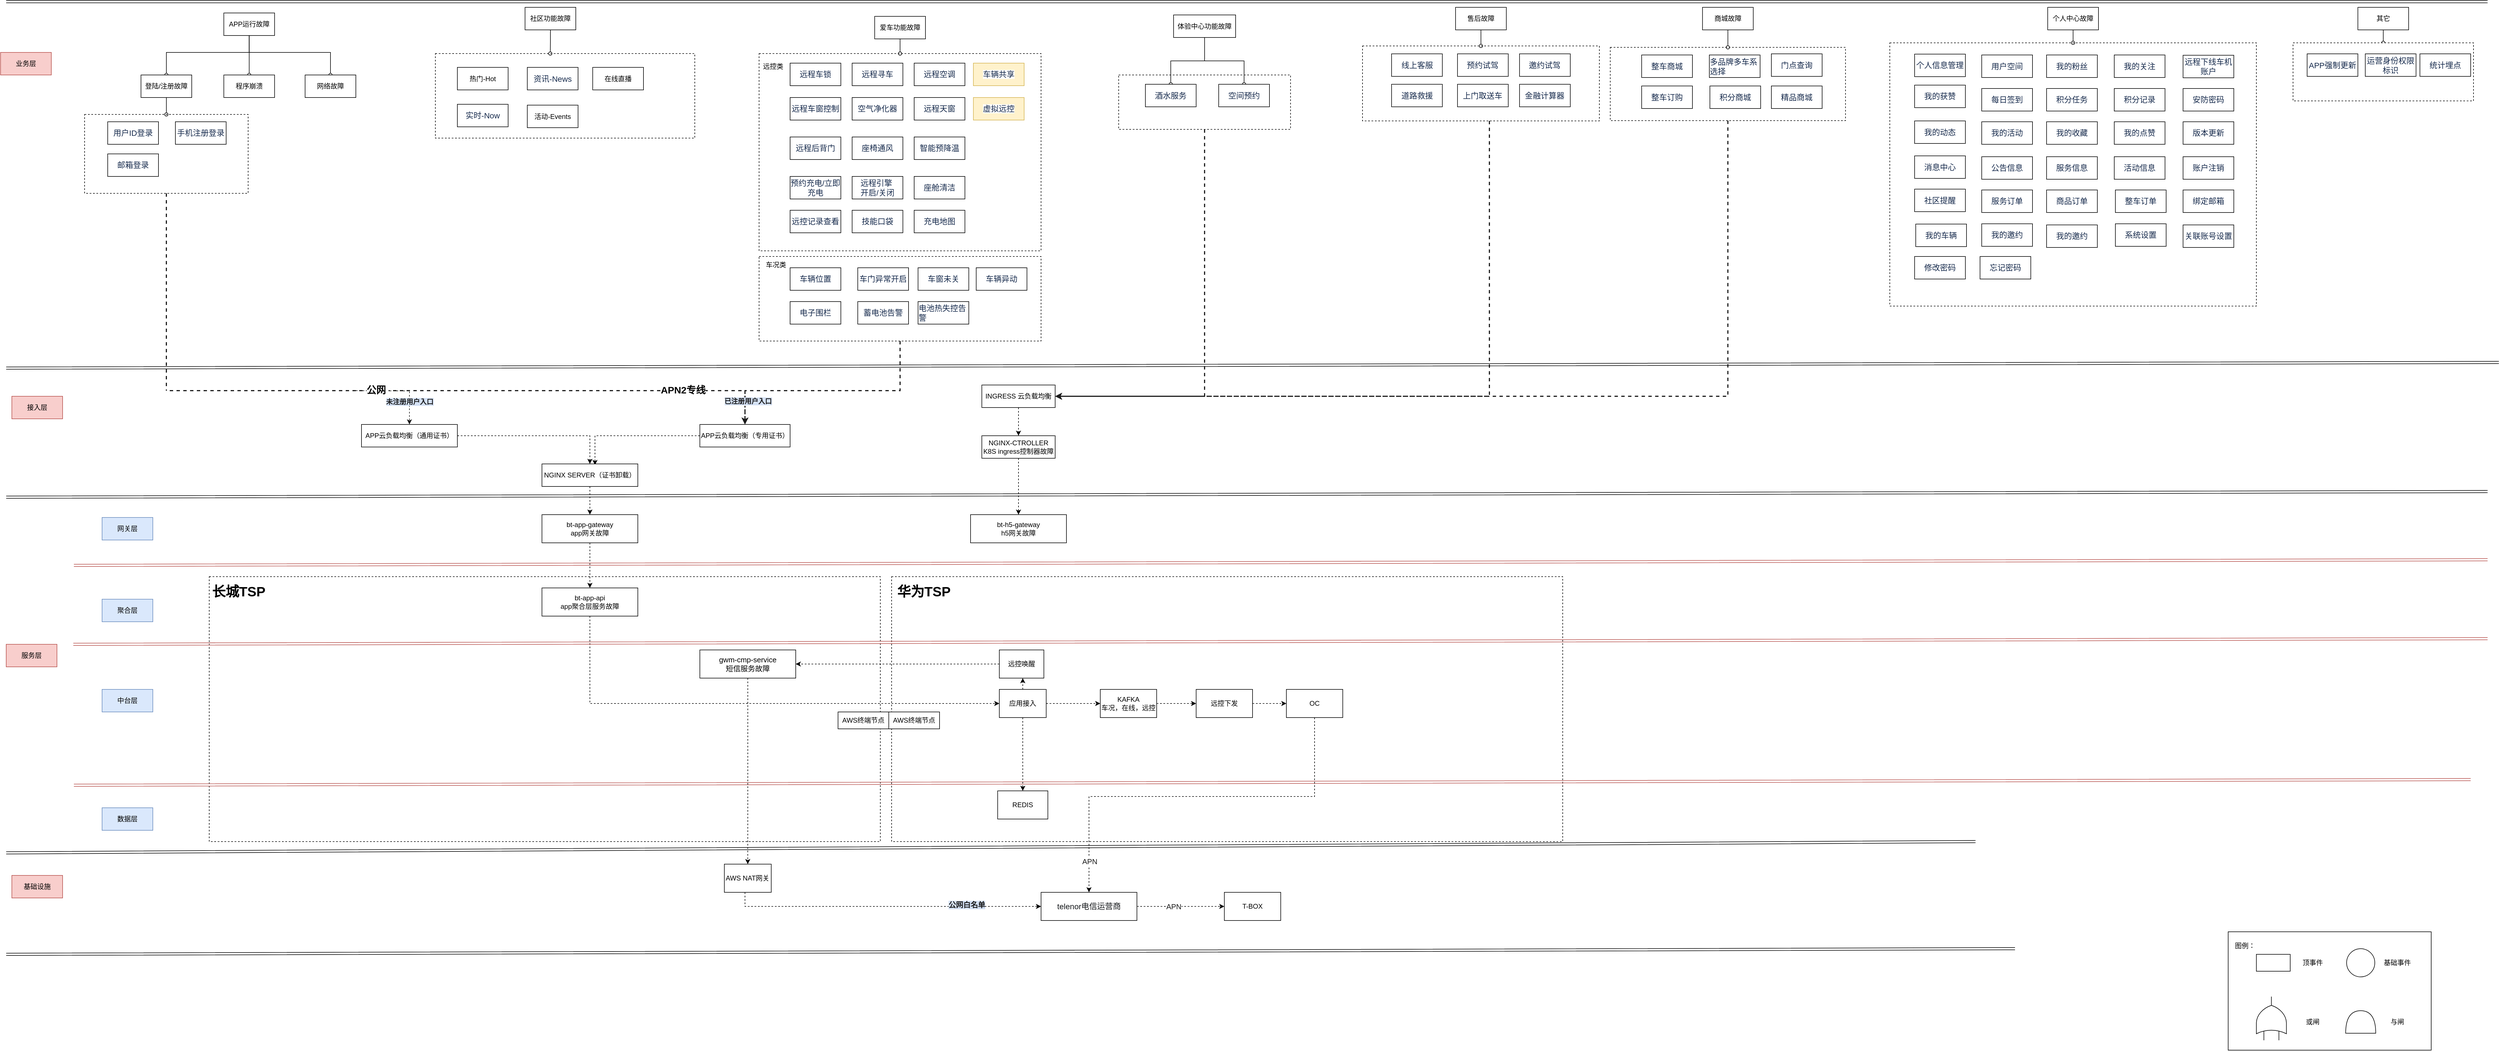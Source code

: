 <mxfile version="15.5.9" type="github">
  <diagram name="Page-1" id="b5b7bab2-c9e2-2cf4-8b2a-24fd1a2a6d21">
    <mxGraphModel dx="2176" dy="796" grid="1" gridSize="10" guides="1" tooltips="1" connect="1" arrows="1" fold="1" page="1" pageScale="1" pageWidth="827" pageHeight="1169" background="none" math="0" shadow="0">
      <root>
        <mxCell id="0" />
        <mxCell id="1" parent="0" />
        <mxCell id="nJZEPm9KAdilQFLufLrE-74" value="" style="rounded=0;whiteSpace=wrap;html=1;align=left;dashed=1;" vertex="1" parent="1">
          <mxGeometry x="-381" y="490" width="290" height="140" as="geometry" />
        </mxCell>
        <mxCell id="nJZEPm9KAdilQFLufLrE-10" value="" style="rounded=0;whiteSpace=wrap;html=1;align=left;dashed=1;" vertex="1" parent="1">
          <mxGeometry x="1050" y="1310" width="1190" height="470" as="geometry" />
        </mxCell>
        <mxCell id="nJZEPm9KAdilQFLufLrE-9" value="" style="rounded=0;whiteSpace=wrap;html=1;align=left;dashed=1;" vertex="1" parent="1">
          <mxGeometry x="-160" y="1310" width="1190" height="470" as="geometry" />
        </mxCell>
        <mxCell id="6elNYPJr9ZTZkZdLtBfF-255" style="edgeStyle=orthogonalEdgeStyle;rounded=0;orthogonalLoop=1;jettySize=auto;html=1;dashed=1;fontColor=#1A1A1A;endArrow=classic;endFill=1;strokeColor=#1A1A1A;fillColor=#D4E1F5;strokeWidth=2;" parent="1" source="6elNYPJr9ZTZkZdLtBfF-254" target="6elNYPJr9ZTZkZdLtBfF-184" edge="1">
          <mxGeometry relative="1" as="geometry">
            <Array as="points">
              <mxPoint x="1605" y="990" />
            </Array>
          </mxGeometry>
        </mxCell>
        <mxCell id="6elNYPJr9ZTZkZdLtBfF-254" value="" style="rounded=0;whiteSpace=wrap;html=1;dashed=1;align=left;" parent="1" vertex="1">
          <mxGeometry x="1452.63" y="420" width="304.74" height="96.5" as="geometry" />
        </mxCell>
        <mxCell id="6elNYPJr9ZTZkZdLtBfF-129" value="" style="rounded=0;whiteSpace=wrap;html=1;dashed=1;align=left;" parent="1" vertex="1">
          <mxGeometry x="2820" y="363" width="650" height="467" as="geometry" />
        </mxCell>
        <mxCell id="6elNYPJr9ZTZkZdLtBfF-257" style="edgeStyle=orthogonalEdgeStyle;rounded=0;orthogonalLoop=1;jettySize=auto;html=1;dashed=1;fontColor=#1A1A1A;endArrow=classic;endFill=1;strokeColor=#1A1A1A;fillColor=#D4E1F5;strokeWidth=2;" parent="1" source="6elNYPJr9ZTZkZdLtBfF-127" target="6elNYPJr9ZTZkZdLtBfF-184" edge="1">
          <mxGeometry relative="1" as="geometry">
            <Array as="points">
              <mxPoint x="2533" y="990" />
            </Array>
          </mxGeometry>
        </mxCell>
        <mxCell id="6elNYPJr9ZTZkZdLtBfF-127" value="" style="rounded=0;whiteSpace=wrap;html=1;dashed=1;align=left;" parent="1" vertex="1">
          <mxGeometry x="2324.32" y="371" width="417.12" height="130" as="geometry" />
        </mxCell>
        <mxCell id="6elNYPJr9ZTZkZdLtBfF-256" style="edgeStyle=orthogonalEdgeStyle;rounded=0;orthogonalLoop=1;jettySize=auto;html=1;dashed=1;fontColor=#1A1A1A;endArrow=classic;endFill=1;strokeColor=#1A1A1A;fillColor=#D4E1F5;strokeWidth=2;" parent="1" source="6elNYPJr9ZTZkZdLtBfF-116" target="6elNYPJr9ZTZkZdLtBfF-184" edge="1">
          <mxGeometry relative="1" as="geometry">
            <Array as="points">
              <mxPoint x="2110" y="990" />
            </Array>
          </mxGeometry>
        </mxCell>
        <mxCell id="6elNYPJr9ZTZkZdLtBfF-116" value="" style="rounded=0;whiteSpace=wrap;html=1;dashed=1;align=left;" parent="1" vertex="1">
          <mxGeometry x="1885" y="368.5" width="420" height="133" as="geometry" />
        </mxCell>
        <mxCell id="6elNYPJr9ZTZkZdLtBfF-263" style="edgeStyle=orthogonalEdgeStyle;rounded=0;orthogonalLoop=1;jettySize=auto;html=1;dashed=1;fontColor=#1A1A1A;endArrow=classic;endFill=1;strokeColor=#1A1A1A;strokeWidth=2;fillColor=#D4E1F5;" parent="1" source="6elNYPJr9ZTZkZdLtBfF-94" target="6elNYPJr9ZTZkZdLtBfF-181" edge="1">
          <mxGeometry relative="1" as="geometry">
            <Array as="points">
              <mxPoint x="1065" y="980" />
              <mxPoint x="790" y="980" />
            </Array>
          </mxGeometry>
        </mxCell>
        <mxCell id="6elNYPJr9ZTZkZdLtBfF-94" value="" style="rounded=0;whiteSpace=wrap;html=1;dashed=1;align=left;" parent="1" vertex="1">
          <mxGeometry x="815" y="742" width="500" height="150" as="geometry" />
        </mxCell>
        <mxCell id="6elNYPJr9ZTZkZdLtBfF-83" value="" style="rounded=0;whiteSpace=wrap;html=1;dashed=1;align=left;" parent="1" vertex="1">
          <mxGeometry x="815" y="382" width="500" height="350" as="geometry" />
        </mxCell>
        <mxCell id="6elNYPJr9ZTZkZdLtBfF-50" value="" style="rounded=0;whiteSpace=wrap;html=1;align=left;dashed=1;" parent="1" vertex="1">
          <mxGeometry x="241" y="382" width="460" height="150" as="geometry" />
        </mxCell>
        <mxCell id="6elNYPJr9ZTZkZdLtBfF-191" style="edgeStyle=orthogonalEdgeStyle;rounded=0;orthogonalLoop=1;jettySize=auto;html=1;endArrow=oval;endFill=0;" parent="1" source="6elNYPJr9ZTZkZdLtBfF-4" target="6elNYPJr9ZTZkZdLtBfF-35" edge="1">
          <mxGeometry relative="1" as="geometry" />
        </mxCell>
        <mxCell id="6elNYPJr9ZTZkZdLtBfF-192" style="edgeStyle=orthogonalEdgeStyle;rounded=0;orthogonalLoop=1;jettySize=auto;html=1;endArrow=oval;endFill=0;" parent="1" source="6elNYPJr9ZTZkZdLtBfF-4" target="6elNYPJr9ZTZkZdLtBfF-29" edge="1">
          <mxGeometry relative="1" as="geometry">
            <Array as="points">
              <mxPoint x="-89" y="380" />
              <mxPoint x="-236" y="380" />
            </Array>
          </mxGeometry>
        </mxCell>
        <mxCell id="6elNYPJr9ZTZkZdLtBfF-193" style="edgeStyle=orthogonalEdgeStyle;rounded=0;orthogonalLoop=1;jettySize=auto;html=1;endArrow=oval;endFill=0;" parent="1" source="6elNYPJr9ZTZkZdLtBfF-4" target="6elNYPJr9ZTZkZdLtBfF-134" edge="1">
          <mxGeometry relative="1" as="geometry">
            <Array as="points">
              <mxPoint x="-89" y="380" />
              <mxPoint x="55" y="380" />
            </Array>
          </mxGeometry>
        </mxCell>
        <mxCell id="6elNYPJr9ZTZkZdLtBfF-4" value="APP运行故障" style="rounded=0;whiteSpace=wrap;html=1;" parent="1" vertex="1">
          <mxGeometry x="-134.12" y="310" width="90" height="40" as="geometry" />
        </mxCell>
        <mxCell id="nJZEPm9KAdilQFLufLrE-75" style="rounded=0;orthogonalLoop=1;jettySize=auto;html=1;fontSize=13;fontColor=#1A1A1A;strokeWidth=1;strokeColor=default;endArrow=oval;endFill=0;" edge="1" parent="1" source="6elNYPJr9ZTZkZdLtBfF-29" target="nJZEPm9KAdilQFLufLrE-74">
          <mxGeometry relative="1" as="geometry" />
        </mxCell>
        <mxCell id="6elNYPJr9ZTZkZdLtBfF-29" value="登陆/注册故障" style="rounded=0;whiteSpace=wrap;html=1;" parent="1" vertex="1">
          <mxGeometry x="-281" y="420" width="90" height="40" as="geometry" />
        </mxCell>
        <mxCell id="nJZEPm9KAdilQFLufLrE-79" style="edgeStyle=orthogonalEdgeStyle;rounded=0;orthogonalLoop=1;jettySize=auto;html=1;entryX=0.443;entryY=0;entryDx=0;entryDy=0;entryPerimeter=0;fontSize=13;fontColor=#1A1A1A;endArrow=oval;endFill=0;strokeColor=default;strokeWidth=1;" edge="1" parent="1" source="6elNYPJr9ZTZkZdLtBfF-30" target="6elNYPJr9ZTZkZdLtBfF-50">
          <mxGeometry relative="1" as="geometry" />
        </mxCell>
        <mxCell id="6elNYPJr9ZTZkZdLtBfF-30" value="社区功能故障" style="rounded=0;whiteSpace=wrap;html=1;" parent="1" vertex="1">
          <mxGeometry x="400" y="300" width="90" height="40" as="geometry" />
        </mxCell>
        <mxCell id="6elNYPJr9ZTZkZdLtBfF-185" style="edgeStyle=orthogonalEdgeStyle;rounded=0;orthogonalLoop=1;jettySize=auto;html=1;endArrow=oval;endFill=0;" parent="1" source="6elNYPJr9ZTZkZdLtBfF-33" target="6elNYPJr9ZTZkZdLtBfF-58" edge="1">
          <mxGeometry relative="1" as="geometry" />
        </mxCell>
        <mxCell id="6elNYPJr9ZTZkZdLtBfF-186" style="edgeStyle=orthogonalEdgeStyle;rounded=0;orthogonalLoop=1;jettySize=auto;html=1;endArrow=oval;endFill=0;" parent="1" source="6elNYPJr9ZTZkZdLtBfF-33" target="6elNYPJr9ZTZkZdLtBfF-59" edge="1">
          <mxGeometry relative="1" as="geometry" />
        </mxCell>
        <mxCell id="6elNYPJr9ZTZkZdLtBfF-33" value="体验中心功能故障" style="rounded=0;whiteSpace=wrap;html=1;" parent="1" vertex="1">
          <mxGeometry x="1550" y="313.5" width="110" height="40" as="geometry" />
        </mxCell>
        <mxCell id="6elNYPJr9ZTZkZdLtBfF-35" value="程序崩溃" style="rounded=0;whiteSpace=wrap;html=1;" parent="1" vertex="1">
          <mxGeometry x="-134.12" y="420" width="90" height="40" as="geometry" />
        </mxCell>
        <mxCell id="6elNYPJr9ZTZkZdLtBfF-194" style="edgeStyle=orthogonalEdgeStyle;rounded=0;orthogonalLoop=1;jettySize=auto;html=1;endArrow=oval;endFill=0;" parent="1" source="6elNYPJr9ZTZkZdLtBfF-37" target="6elNYPJr9ZTZkZdLtBfF-83" edge="1">
          <mxGeometry relative="1" as="geometry" />
        </mxCell>
        <mxCell id="6elNYPJr9ZTZkZdLtBfF-37" value="爱车功能故障" style="rounded=0;whiteSpace=wrap;html=1;" parent="1" vertex="1">
          <mxGeometry x="1020" y="316" width="90" height="40" as="geometry" />
        </mxCell>
        <mxCell id="6elNYPJr9ZTZkZdLtBfF-38" value="&lt;div&gt;热门-Hot&lt;/div&gt;" style="rounded=0;whiteSpace=wrap;html=1;glass=0;" parent="1" vertex="1">
          <mxGeometry x="280" y="406.5" width="90" height="40" as="geometry" />
        </mxCell>
        <mxCell id="6elNYPJr9ZTZkZdLtBfF-39" value="&lt;span style=&quot;color: rgb(23 , 43 , 77) ; font-family: , &amp;#34;blinkmacsystemfont&amp;#34; , &amp;#34;segoe ui&amp;#34; , &amp;#34;roboto&amp;#34; , &amp;#34;oxygen&amp;#34; , &amp;#34;ubuntu&amp;#34; , &amp;#34;fira sans&amp;#34; , &amp;#34;droid sans&amp;#34; , &amp;#34;helvetica neue&amp;#34; , sans-serif ; font-size: 14px ; text-align: left ; background-color: rgb(255 , 255 , 255)&quot;&gt;资讯-News&lt;/span&gt;" style="rounded=0;whiteSpace=wrap;html=1;" parent="1" vertex="1">
          <mxGeometry x="404" y="406.5" width="90" height="40" as="geometry" />
        </mxCell>
        <mxCell id="6elNYPJr9ZTZkZdLtBfF-40" value="&lt;span style=&quot;color: rgb(23 , 43 , 77) ; font-family: , &amp;#34;blinkmacsystemfont&amp;#34; , &amp;#34;segoe ui&amp;#34; , &amp;#34;roboto&amp;#34; , &amp;#34;oxygen&amp;#34; , &amp;#34;ubuntu&amp;#34; , &amp;#34;fira sans&amp;#34; , &amp;#34;droid sans&amp;#34; , &amp;#34;helvetica neue&amp;#34; , sans-serif ; font-size: 14px ; text-align: left ; background-color: rgb(255 , 255 , 255)&quot;&gt;实时-Now&lt;/span&gt;" style="rounded=0;whiteSpace=wrap;html=1;" parent="1" vertex="1">
          <mxGeometry x="280" y="472" width="90" height="40" as="geometry" />
        </mxCell>
        <mxCell id="6elNYPJr9ZTZkZdLtBfF-41" value="&lt;div&gt;活动-Events&lt;/div&gt;" style="rounded=0;whiteSpace=wrap;html=1;" parent="1" vertex="1">
          <mxGeometry x="404" y="473.5" width="90" height="40" as="geometry" />
        </mxCell>
        <mxCell id="6elNYPJr9ZTZkZdLtBfF-43" value="在线直播&lt;span&gt; &lt;/span&gt;" style="rounded=0;whiteSpace=wrap;html=1;" parent="1" vertex="1">
          <mxGeometry x="520" y="406.5" width="90" height="40" as="geometry" />
        </mxCell>
        <mxCell id="6elNYPJr9ZTZkZdLtBfF-195" style="edgeStyle=orthogonalEdgeStyle;rounded=0;orthogonalLoop=1;jettySize=auto;html=1;entryX=0.5;entryY=0;entryDx=0;entryDy=0;endArrow=oval;endFill=0;" parent="1" source="6elNYPJr9ZTZkZdLtBfF-55" target="6elNYPJr9ZTZkZdLtBfF-116" edge="1">
          <mxGeometry relative="1" as="geometry" />
        </mxCell>
        <mxCell id="6elNYPJr9ZTZkZdLtBfF-55" value="售后故障" style="rounded=0;whiteSpace=wrap;html=1;" parent="1" vertex="1">
          <mxGeometry x="2050" y="300" width="90" height="40" as="geometry" />
        </mxCell>
        <mxCell id="6elNYPJr9ZTZkZdLtBfF-196" style="edgeStyle=orthogonalEdgeStyle;rounded=0;orthogonalLoop=1;jettySize=auto;html=1;entryX=0.5;entryY=0;entryDx=0;entryDy=0;endArrow=oval;endFill=0;" parent="1" source="6elNYPJr9ZTZkZdLtBfF-56" target="6elNYPJr9ZTZkZdLtBfF-127" edge="1">
          <mxGeometry relative="1" as="geometry" />
        </mxCell>
        <mxCell id="6elNYPJr9ZTZkZdLtBfF-56" value="商城故障" style="rounded=0;whiteSpace=wrap;html=1;" parent="1" vertex="1">
          <mxGeometry x="2487.88" y="300" width="90" height="40" as="geometry" />
        </mxCell>
        <mxCell id="6elNYPJr9ZTZkZdLtBfF-197" style="edgeStyle=orthogonalEdgeStyle;rounded=0;orthogonalLoop=1;jettySize=auto;html=1;endArrow=oval;endFill=0;" parent="1" source="6elNYPJr9ZTZkZdLtBfF-57" target="6elNYPJr9ZTZkZdLtBfF-129" edge="1">
          <mxGeometry relative="1" as="geometry" />
        </mxCell>
        <mxCell id="6elNYPJr9ZTZkZdLtBfF-57" value="个人中心故障" style="rounded=0;whiteSpace=wrap;html=1;" parent="1" vertex="1">
          <mxGeometry x="3100" y="300" width="90" height="40" as="geometry" />
        </mxCell>
        <mxCell id="6elNYPJr9ZTZkZdLtBfF-58" value="&lt;span style=&quot;color: rgb(23 , 43 , 77) ; font-family: , &amp;#34;blinkmacsystemfont&amp;#34; , &amp;#34;segoe ui&amp;#34; , &amp;#34;roboto&amp;#34; , &amp;#34;oxygen&amp;#34; , &amp;#34;ubuntu&amp;#34; , &amp;#34;fira sans&amp;#34; , &amp;#34;droid sans&amp;#34; , &amp;#34;helvetica neue&amp;#34; , sans-serif ; font-size: 14px ; text-align: left ; background-color: rgb(255 , 255 , 255)&quot;&gt;酒水服务&lt;/span&gt;" style="rounded=0;whiteSpace=wrap;html=1;" parent="1" vertex="1">
          <mxGeometry x="1500" y="436.5" width="90" height="40" as="geometry" />
        </mxCell>
        <mxCell id="6elNYPJr9ZTZkZdLtBfF-59" value="&lt;div style=&quot;text-align: left&quot;&gt;&lt;font color=&quot;#172b4d&quot;&gt;&lt;span style=&quot;font-size: 14px ; background-color: rgb(255 , 255 , 255)&quot;&gt;空间预约&lt;/span&gt;&lt;/font&gt;&lt;/div&gt;" style="rounded=0;whiteSpace=wrap;html=1;" parent="1" vertex="1">
          <mxGeometry x="1630" y="436.5" width="90" height="40" as="geometry" />
        </mxCell>
        <mxCell id="6elNYPJr9ZTZkZdLtBfF-63" value="&lt;span style=&quot;color: rgb(23 , 43 , 77) ; font-family: , &amp;#34;blinkmacsystemfont&amp;#34; , &amp;#34;segoe ui&amp;#34; , &amp;#34;roboto&amp;#34; , &amp;#34;oxygen&amp;#34; , &amp;#34;ubuntu&amp;#34; , &amp;#34;fira sans&amp;#34; , &amp;#34;droid sans&amp;#34; , &amp;#34;helvetica neue&amp;#34; , sans-serif ; font-size: 14px ; text-align: left ; background-color: rgb(255 , 255 , 255)&quot;&gt;远程车锁&lt;/span&gt;" style="rounded=0;whiteSpace=wrap;html=1;" parent="1" vertex="1">
          <mxGeometry x="870" y="399" width="90" height="40" as="geometry" />
        </mxCell>
        <mxCell id="6elNYPJr9ZTZkZdLtBfF-64" value="&lt;span style=&quot;color: rgb(23 , 43 , 77) ; font-family: , &amp;#34;blinkmacsystemfont&amp;#34; , &amp;#34;segoe ui&amp;#34; , &amp;#34;roboto&amp;#34; , &amp;#34;oxygen&amp;#34; , &amp;#34;ubuntu&amp;#34; , &amp;#34;fira sans&amp;#34; , &amp;#34;droid sans&amp;#34; , &amp;#34;helvetica neue&amp;#34; , sans-serif ; font-size: 14px ; text-align: left ; background-color: rgb(255 , 255 , 255)&quot;&gt;远程寻车&lt;/span&gt;" style="rounded=0;whiteSpace=wrap;html=1;" parent="1" vertex="1">
          <mxGeometry x="980" y="399" width="90" height="40" as="geometry" />
        </mxCell>
        <mxCell id="6elNYPJr9ZTZkZdLtBfF-65" value="&lt;span style=&quot;color: rgb(23 , 43 , 77) ; font-family: , &amp;#34;blinkmacsystemfont&amp;#34; , &amp;#34;segoe ui&amp;#34; , &amp;#34;roboto&amp;#34; , &amp;#34;oxygen&amp;#34; , &amp;#34;ubuntu&amp;#34; , &amp;#34;fira sans&amp;#34; , &amp;#34;droid sans&amp;#34; , &amp;#34;helvetica neue&amp;#34; , sans-serif ; font-size: 14px ; text-align: left ; background-color: rgb(255 , 255 , 255)&quot;&gt;远程空调&lt;/span&gt;" style="rounded=0;whiteSpace=wrap;html=1;" parent="1" vertex="1">
          <mxGeometry x="1090" y="399" width="90" height="40" as="geometry" />
        </mxCell>
        <mxCell id="6elNYPJr9ZTZkZdLtBfF-66" value="&lt;span style=&quot;color: rgb(23 , 43 , 77) ; font-family: , &amp;#34;blinkmacsystemfont&amp;#34; , &amp;#34;segoe ui&amp;#34; , &amp;#34;roboto&amp;#34; , &amp;#34;oxygen&amp;#34; , &amp;#34;ubuntu&amp;#34; , &amp;#34;fira sans&amp;#34; , &amp;#34;droid sans&amp;#34; , &amp;#34;helvetica neue&amp;#34; , sans-serif ; font-size: 14px ; text-align: left ; background-color: rgb(255 , 255 , 255)&quot;&gt;远程车窗控制&lt;/span&gt;" style="rounded=0;whiteSpace=wrap;html=1;" parent="1" vertex="1">
          <mxGeometry x="870" y="460" width="90" height="40" as="geometry" />
        </mxCell>
        <mxCell id="6elNYPJr9ZTZkZdLtBfF-67" value="&lt;div style=&quot;text-align: left&quot;&gt;&lt;font color=&quot;#172b4d&quot;&gt;&lt;span style=&quot;font-size: 14px ; background-color: rgb(255 , 255 , 255)&quot;&gt;空气净化器&lt;/span&gt;&lt;/font&gt;&lt;/div&gt;" style="rounded=0;whiteSpace=wrap;html=1;" parent="1" vertex="1">
          <mxGeometry x="980" y="460" width="90" height="40" as="geometry" />
        </mxCell>
        <mxCell id="6elNYPJr9ZTZkZdLtBfF-68" value="&lt;div style=&quot;text-align: left&quot;&gt;&lt;font color=&quot;#172b4d&quot;&gt;&lt;span style=&quot;font-size: 14px ; background-color: rgb(255 , 255 , 255)&quot;&gt;远程天窗&lt;/span&gt;&lt;/font&gt;&lt;/div&gt;" style="rounded=0;whiteSpace=wrap;html=1;" parent="1" vertex="1">
          <mxGeometry x="1090" y="460" width="90" height="40" as="geometry" />
        </mxCell>
        <mxCell id="6elNYPJr9ZTZkZdLtBfF-69" value="&lt;span style=&quot;color: rgb(23 , 43 , 77) ; font-family: , &amp;#34;blinkmacsystemfont&amp;#34; , &amp;#34;segoe ui&amp;#34; , &amp;#34;roboto&amp;#34; , &amp;#34;oxygen&amp;#34; , &amp;#34;ubuntu&amp;#34; , &amp;#34;fira sans&amp;#34; , &amp;#34;droid sans&amp;#34; , &amp;#34;helvetica neue&amp;#34; , sans-serif ; font-size: 14px ; text-align: left ; background-color: rgb(255 , 255 , 255)&quot;&gt;远程后背门&lt;/span&gt;" style="rounded=0;whiteSpace=wrap;html=1;" parent="1" vertex="1">
          <mxGeometry x="870" y="530" width="90" height="40" as="geometry" />
        </mxCell>
        <mxCell id="6elNYPJr9ZTZkZdLtBfF-70" value="&lt;span style=&quot;color: rgb(23 , 43 , 77) ; font-family: , &amp;#34;blinkmacsystemfont&amp;#34; , &amp;#34;segoe ui&amp;#34; , &amp;#34;roboto&amp;#34; , &amp;#34;oxygen&amp;#34; , &amp;#34;ubuntu&amp;#34; , &amp;#34;fira sans&amp;#34; , &amp;#34;droid sans&amp;#34; , &amp;#34;helvetica neue&amp;#34; , sans-serif ; font-size: 14px ; text-align: left ; background-color: rgb(255 , 255 , 255)&quot;&gt;座椅通风&lt;/span&gt;" style="rounded=0;whiteSpace=wrap;html=1;" parent="1" vertex="1">
          <mxGeometry x="980" y="530" width="90" height="40" as="geometry" />
        </mxCell>
        <mxCell id="6elNYPJr9ZTZkZdLtBfF-71" value="&lt;div style=&quot;text-align: left&quot;&gt;&lt;font color=&quot;#172b4d&quot;&gt;&lt;span style=&quot;font-size: 14px ; background-color: rgb(255 , 255 , 255)&quot;&gt;智能预降温&lt;/span&gt;&lt;/font&gt;&lt;/div&gt;" style="rounded=0;whiteSpace=wrap;html=1;" parent="1" vertex="1">
          <mxGeometry x="1090" y="530" width="90" height="40" as="geometry" />
        </mxCell>
        <mxCell id="6elNYPJr9ZTZkZdLtBfF-72" value="&lt;span style=&quot;color: rgb(23 , 43 , 77) ; font-family: , &amp;#34;blinkmacsystemfont&amp;#34; , &amp;#34;segoe ui&amp;#34; , &amp;#34;roboto&amp;#34; , &amp;#34;oxygen&amp;#34; , &amp;#34;ubuntu&amp;#34; , &amp;#34;fira sans&amp;#34; , &amp;#34;droid sans&amp;#34; , &amp;#34;helvetica neue&amp;#34; , sans-serif ; font-size: 14px ; text-align: left ; background-color: rgb(255 , 255 , 255)&quot;&gt;预约充电/立即充电&lt;/span&gt;" style="rounded=0;whiteSpace=wrap;html=1;" parent="1" vertex="1">
          <mxGeometry x="870" y="600" width="90" height="40" as="geometry" />
        </mxCell>
        <mxCell id="6elNYPJr9ZTZkZdLtBfF-73" value="&lt;div style=&quot;text-align: left&quot;&gt;&lt;font color=&quot;#172b4d&quot;&gt;&lt;span style=&quot;font-size: 14px ; background-color: rgb(255 , 255 , 255)&quot;&gt;远程引擎&lt;/span&gt;&lt;/font&gt;&lt;/div&gt;&lt;div style=&quot;text-align: left&quot;&gt;&lt;font color=&quot;#172b4d&quot;&gt;&lt;span style=&quot;font-size: 14px ; background-color: rgb(255 , 255 , 255)&quot;&gt;开启/关闭&lt;/span&gt;&lt;/font&gt;&lt;/div&gt;" style="rounded=0;whiteSpace=wrap;html=1;" parent="1" vertex="1">
          <mxGeometry x="980" y="600" width="90" height="40" as="geometry" />
        </mxCell>
        <mxCell id="6elNYPJr9ZTZkZdLtBfF-74" value="&lt;div style=&quot;text-align: left&quot;&gt;&lt;font color=&quot;#172b4d&quot;&gt;&lt;span style=&quot;font-size: 14px ; background-color: rgb(255 , 255 , 255)&quot;&gt;座舱清洁&lt;/span&gt;&lt;/font&gt;&lt;/div&gt;" style="rounded=0;whiteSpace=wrap;html=1;" parent="1" vertex="1">
          <mxGeometry x="1090" y="600" width="90" height="40" as="geometry" />
        </mxCell>
        <mxCell id="6elNYPJr9ZTZkZdLtBfF-75" value="&lt;div style=&quot;text-align: left&quot;&gt;&lt;font color=&quot;#172b4d&quot;&gt;&lt;span style=&quot;font-size: 14px ; background-color: rgb(255 , 255 , 255)&quot;&gt;远控记录查看&lt;/span&gt;&lt;/font&gt;&lt;/div&gt;" style="rounded=0;whiteSpace=wrap;html=1;" parent="1" vertex="1">
          <mxGeometry x="870" y="660" width="90" height="40" as="geometry" />
        </mxCell>
        <mxCell id="6elNYPJr9ZTZkZdLtBfF-76" value="&lt;div style=&quot;text-align: left&quot;&gt;&lt;font color=&quot;#172b4d&quot;&gt;&lt;span style=&quot;font-size: 14px ; background-color: rgb(255 , 255 , 255)&quot;&gt;技能口袋&lt;/span&gt;&lt;/font&gt;&lt;/div&gt;" style="rounded=0;whiteSpace=wrap;html=1;" parent="1" vertex="1">
          <mxGeometry x="980" y="660" width="90" height="40" as="geometry" />
        </mxCell>
        <mxCell id="6elNYPJr9ZTZkZdLtBfF-77" value="&lt;div style=&quot;text-align: left&quot;&gt;&lt;font color=&quot;#172b4d&quot;&gt;&lt;span style=&quot;font-size: 14px ; background-color: rgb(255 , 255 , 255)&quot;&gt;充电地图&lt;/span&gt;&lt;/font&gt;&lt;/div&gt;" style="rounded=0;whiteSpace=wrap;html=1;" parent="1" vertex="1">
          <mxGeometry x="1090" y="660" width="90" height="40" as="geometry" />
        </mxCell>
        <mxCell id="6elNYPJr9ZTZkZdLtBfF-78" value="&lt;div style=&quot;text-align: left&quot;&gt;&lt;font color=&quot;#172b4d&quot;&gt;&lt;span style=&quot;font-size: 14px ; background-color: rgb(255 , 255 , 255)&quot;&gt;车辆共享&lt;/span&gt;&lt;/font&gt;&lt;/div&gt;" style="rounded=0;whiteSpace=wrap;html=1;fillColor=#fff2cc;strokeColor=#d6b656;" parent="1" vertex="1">
          <mxGeometry x="1195" y="399" width="90" height="40" as="geometry" />
        </mxCell>
        <mxCell id="6elNYPJr9ZTZkZdLtBfF-79" value="&lt;div style=&quot;text-align: left&quot;&gt;&lt;font color=&quot;#172b4d&quot;&gt;&lt;span style=&quot;font-size: 14px ; background-color: rgb(255 , 255 , 255)&quot;&gt;虚拟远控&lt;/span&gt;&lt;/font&gt;&lt;/div&gt;" style="rounded=0;whiteSpace=wrap;html=1;fillColor=#fff2cc;strokeColor=#d6b656;" parent="1" vertex="1">
          <mxGeometry x="1195" y="460" width="90" height="40" as="geometry" />
        </mxCell>
        <mxCell id="6elNYPJr9ZTZkZdLtBfF-86" value="远控类" style="text;html=1;strokeColor=none;fillColor=none;align=center;verticalAlign=middle;whiteSpace=wrap;rounded=0;dashed=1;" parent="1" vertex="1">
          <mxGeometry x="810" y="390" width="60" height="30" as="geometry" />
        </mxCell>
        <mxCell id="6elNYPJr9ZTZkZdLtBfF-87" value="&lt;div style=&quot;text-align: left&quot;&gt;&lt;font color=&quot;#172b4d&quot;&gt;&lt;span style=&quot;font-size: 14px ; background-color: rgb(255 , 255 , 255)&quot;&gt;车辆位置&lt;/span&gt;&lt;/font&gt;&lt;/div&gt;" style="rounded=0;whiteSpace=wrap;html=1;" parent="1" vertex="1">
          <mxGeometry x="870" y="762" width="90" height="40" as="geometry" />
        </mxCell>
        <mxCell id="6elNYPJr9ZTZkZdLtBfF-88" value="&lt;div style=&quot;text-align: left&quot;&gt;&lt;font color=&quot;#172b4d&quot;&gt;&lt;span style=&quot;font-size: 14px ; background-color: rgb(255 , 255 , 255)&quot;&gt;电子围栏&lt;/span&gt;&lt;/font&gt;&lt;/div&gt;" style="rounded=0;whiteSpace=wrap;html=1;" parent="1" vertex="1">
          <mxGeometry x="870" y="822" width="90" height="40" as="geometry" />
        </mxCell>
        <mxCell id="6elNYPJr9ZTZkZdLtBfF-89" value="&lt;div style=&quot;text-align: left&quot;&gt;&lt;font color=&quot;#172b4d&quot;&gt;&lt;span style=&quot;font-size: 14px ; background-color: rgb(255 , 255 , 255)&quot;&gt;车门异常开启&lt;/span&gt;&lt;/font&gt;&lt;/div&gt;" style="rounded=0;whiteSpace=wrap;html=1;" parent="1" vertex="1">
          <mxGeometry x="990" y="762" width="90" height="40" as="geometry" />
        </mxCell>
        <mxCell id="6elNYPJr9ZTZkZdLtBfF-90" value="&lt;div style=&quot;text-align: left&quot;&gt;&lt;font color=&quot;#172b4d&quot;&gt;&lt;span style=&quot;font-size: 14px ; background-color: rgb(255 , 255 , 255)&quot;&gt;车辆异动&lt;/span&gt;&lt;/font&gt;&lt;/div&gt;" style="rounded=0;whiteSpace=wrap;html=1;" parent="1" vertex="1">
          <mxGeometry x="1200" y="762" width="90" height="40" as="geometry" />
        </mxCell>
        <mxCell id="6elNYPJr9ZTZkZdLtBfF-91" value="&lt;div style=&quot;text-align: left&quot;&gt;&lt;font color=&quot;#172b4d&quot;&gt;&lt;span style=&quot;font-size: 14px ; background-color: rgb(255 , 255 , 255)&quot;&gt;车窗未关&lt;/span&gt;&lt;/font&gt;&lt;/div&gt;" style="rounded=0;whiteSpace=wrap;html=1;" parent="1" vertex="1">
          <mxGeometry x="1096.87" y="762" width="90" height="40" as="geometry" />
        </mxCell>
        <mxCell id="6elNYPJr9ZTZkZdLtBfF-92" value="&lt;div style=&quot;text-align: left&quot;&gt;&lt;font color=&quot;#172b4d&quot;&gt;&lt;span style=&quot;font-size: 14px ; background-color: rgb(255 , 255 , 255)&quot;&gt;蓄电池告警&lt;/span&gt;&lt;/font&gt;&lt;/div&gt;" style="rounded=0;whiteSpace=wrap;html=1;" parent="1" vertex="1">
          <mxGeometry x="990" y="822" width="90" height="40" as="geometry" />
        </mxCell>
        <mxCell id="6elNYPJr9ZTZkZdLtBfF-93" value="&lt;div style=&quot;text-align: left&quot;&gt;&lt;font color=&quot;#172b4d&quot;&gt;&lt;span style=&quot;font-size: 14px ; background-color: rgb(255 , 255 , 255)&quot;&gt;电池热失控告警&lt;/span&gt;&lt;/font&gt;&lt;/div&gt;" style="rounded=0;whiteSpace=wrap;html=1;" parent="1" vertex="1">
          <mxGeometry x="1096.87" y="822" width="90" height="40" as="geometry" />
        </mxCell>
        <mxCell id="6elNYPJr9ZTZkZdLtBfF-95" value="车况类" style="text;html=1;strokeColor=none;fillColor=none;align=center;verticalAlign=middle;whiteSpace=wrap;rounded=0;dashed=1;" parent="1" vertex="1">
          <mxGeometry x="815" y="742" width="60" height="30" as="geometry" />
        </mxCell>
        <mxCell id="6elNYPJr9ZTZkZdLtBfF-97" value="" style="shape=link;html=1;rounded=0;endArrow=oval;endFill=0;" parent="1" edge="1">
          <mxGeometry width="100" relative="1" as="geometry">
            <mxPoint x="-520" y="940" as="sourcePoint" />
            <mxPoint x="3900" y="930" as="targetPoint" />
          </mxGeometry>
        </mxCell>
        <mxCell id="6elNYPJr9ZTZkZdLtBfF-98" value="" style="shape=link;html=1;rounded=0;endArrow=oval;endFill=0;" parent="1" edge="1">
          <mxGeometry width="100" relative="1" as="geometry">
            <mxPoint x="-520" y="1800" as="sourcePoint" />
            <mxPoint x="2972" y="1780" as="targetPoint" />
          </mxGeometry>
        </mxCell>
        <mxCell id="6elNYPJr9ZTZkZdLtBfF-99" value="服务层" style="rounded=0;whiteSpace=wrap;html=1;fillColor=#f8cecc;strokeColor=#b85450;" parent="1" vertex="1">
          <mxGeometry x="-520" y="1430" width="90" height="40" as="geometry" />
        </mxCell>
        <mxCell id="6elNYPJr9ZTZkZdLtBfF-100" value="" style="shape=link;html=1;rounded=0;endArrow=oval;endFill=0;" parent="1" edge="1">
          <mxGeometry width="100" relative="1" as="geometry">
            <mxPoint x="-520" y="1980" as="sourcePoint" />
            <mxPoint x="3042" y="1970" as="targetPoint" />
          </mxGeometry>
        </mxCell>
        <mxCell id="6elNYPJr9ZTZkZdLtBfF-103" value="业务层" style="rounded=0;whiteSpace=wrap;html=1;fillColor=#f8cecc;strokeColor=#b85450;" parent="1" vertex="1">
          <mxGeometry x="-530" y="380" width="90" height="40" as="geometry" />
        </mxCell>
        <mxCell id="6elNYPJr9ZTZkZdLtBfF-106" value="基础设施" style="rounded=0;whiteSpace=wrap;html=1;fillColor=#f8cecc;strokeColor=#b85450;" parent="1" vertex="1">
          <mxGeometry x="-510" y="1840" width="90" height="40" as="geometry" />
        </mxCell>
        <mxCell id="6elNYPJr9ZTZkZdLtBfF-107" value="" style="shape=link;html=1;rounded=0;endArrow=oval;endFill=0;" parent="1" edge="1">
          <mxGeometry width="100" relative="1" as="geometry">
            <mxPoint x="-520" y="290" as="sourcePoint" />
            <mxPoint x="3880" y="290" as="targetPoint" />
          </mxGeometry>
        </mxCell>
        <mxCell id="6elNYPJr9ZTZkZdLtBfF-110" value="&lt;div style=&quot;text-align: left&quot;&gt;&lt;font color=&quot;#172b4d&quot;&gt;&lt;span style=&quot;font-size: 14px ; background-color: rgb(255 , 255 , 255)&quot;&gt;线上客服&lt;/span&gt;&lt;/font&gt;&lt;/div&gt;" style="rounded=0;whiteSpace=wrap;html=1;" parent="1" vertex="1">
          <mxGeometry x="1936.55" y="382.5" width="90" height="40" as="geometry" />
        </mxCell>
        <mxCell id="6elNYPJr9ZTZkZdLtBfF-111" value="&lt;div style=&quot;text-align: left&quot;&gt;&lt;font color=&quot;#172b4d&quot;&gt;&lt;span style=&quot;font-size: 14px ; background-color: rgb(255 , 255 , 255)&quot;&gt;预约试驾&lt;/span&gt;&lt;/font&gt;&lt;/div&gt;" style="rounded=0;whiteSpace=wrap;html=1;" parent="1" vertex="1">
          <mxGeometry x="2053.43" y="382.5" width="90" height="40" as="geometry" />
        </mxCell>
        <mxCell id="6elNYPJr9ZTZkZdLtBfF-112" value="&lt;div style=&quot;text-align: left&quot;&gt;&lt;font color=&quot;#172b4d&quot;&gt;&lt;span style=&quot;font-size: 14px ; background-color: rgb(255 , 255 , 255)&quot;&gt;邀约试驾&lt;/span&gt;&lt;/font&gt;&lt;/div&gt;" style="rounded=0;whiteSpace=wrap;html=1;" parent="1" vertex="1">
          <mxGeometry x="2163.43" y="382.5" width="90" height="40" as="geometry" />
        </mxCell>
        <mxCell id="6elNYPJr9ZTZkZdLtBfF-113" value="&lt;div style=&quot;text-align: left&quot;&gt;&lt;font color=&quot;#172b4d&quot;&gt;&lt;span style=&quot;font-size: 14px ; background-color: rgb(255 , 255 , 255)&quot;&gt;道路救援&lt;/span&gt;&lt;/font&gt;&lt;/div&gt;" style="rounded=0;whiteSpace=wrap;html=1;" parent="1" vertex="1">
          <mxGeometry x="1936.55" y="436.5" width="90" height="40" as="geometry" />
        </mxCell>
        <mxCell id="6elNYPJr9ZTZkZdLtBfF-114" value="&lt;div style=&quot;text-align: left&quot;&gt;&lt;font color=&quot;#172b4d&quot;&gt;&lt;span style=&quot;font-size: 14px ; background-color: rgb(255 , 255 , 255)&quot;&gt;上门取送车&lt;/span&gt;&lt;/font&gt;&lt;/div&gt;" style="rounded=0;whiteSpace=wrap;html=1;" parent="1" vertex="1">
          <mxGeometry x="2053.43" y="436.5" width="90" height="40" as="geometry" />
        </mxCell>
        <mxCell id="6elNYPJr9ZTZkZdLtBfF-115" value="&lt;div style=&quot;text-align: left&quot;&gt;&lt;font color=&quot;#172b4d&quot;&gt;&lt;span style=&quot;font-size: 14px ; background-color: rgb(255 , 255 , 255)&quot;&gt;金融计算器&lt;/span&gt;&lt;/font&gt;&lt;/div&gt;" style="rounded=0;whiteSpace=wrap;html=1;" parent="1" vertex="1">
          <mxGeometry x="2163.43" y="436.5" width="90" height="40" as="geometry" />
        </mxCell>
        <mxCell id="6elNYPJr9ZTZkZdLtBfF-117" value="&lt;div style=&quot;text-align: left&quot;&gt;&lt;font color=&quot;#172b4d&quot;&gt;&lt;span style=&quot;font-size: 14px ; background-color: rgb(255 , 255 , 255)&quot;&gt;整车商城&lt;/span&gt;&lt;/font&gt;&lt;/div&gt;" style="rounded=0;whiteSpace=wrap;html=1;" parent="1" vertex="1">
          <mxGeometry x="2380" y="384.5" width="90" height="40" as="geometry" />
        </mxCell>
        <mxCell id="6elNYPJr9ZTZkZdLtBfF-122" value="&lt;div style=&quot;text-align: left&quot;&gt;&lt;font color=&quot;#172b4d&quot;&gt;&lt;span style=&quot;font-size: 14px ; background-color: rgb(255 , 255 , 255)&quot;&gt;多品牌多车系选择&lt;/span&gt;&lt;/font&gt;&lt;/div&gt;" style="rounded=0;whiteSpace=wrap;html=1;" parent="1" vertex="1">
          <mxGeometry x="2500" y="384.5" width="90" height="40" as="geometry" />
        </mxCell>
        <mxCell id="6elNYPJr9ZTZkZdLtBfF-123" value="&lt;div style=&quot;text-align: left&quot;&gt;&lt;font color=&quot;#172b4d&quot;&gt;&lt;span style=&quot;font-size: 14px ; background-color: rgb(255 , 255 , 255)&quot;&gt;门点查询&lt;/span&gt;&lt;/font&gt;&lt;/div&gt;" style="rounded=0;whiteSpace=wrap;html=1;" parent="1" vertex="1">
          <mxGeometry x="2610" y="382.5" width="90" height="40" as="geometry" />
        </mxCell>
        <mxCell id="6elNYPJr9ZTZkZdLtBfF-124" value="&lt;div style=&quot;text-align: left&quot;&gt;&lt;font color=&quot;#172b4d&quot;&gt;&lt;span style=&quot;font-size: 14px ; background-color: rgb(255 , 255 , 255)&quot;&gt;整车订购&lt;/span&gt;&lt;/font&gt;&lt;/div&gt;" style="rounded=0;whiteSpace=wrap;html=1;" parent="1" vertex="1">
          <mxGeometry x="2380" y="439.5" width="90" height="40" as="geometry" />
        </mxCell>
        <mxCell id="6elNYPJr9ZTZkZdLtBfF-125" value="&lt;div style=&quot;text-align: left&quot;&gt;&lt;font color=&quot;#172b4d&quot;&gt;&lt;span style=&quot;font-size: 14px ; background-color: rgb(255 , 255 , 255)&quot;&gt;积分商城&lt;/span&gt;&lt;/font&gt;&lt;/div&gt;" style="rounded=0;whiteSpace=wrap;html=1;" parent="1" vertex="1">
          <mxGeometry x="2501" y="439.5" width="90" height="40" as="geometry" />
        </mxCell>
        <mxCell id="6elNYPJr9ZTZkZdLtBfF-126" value="&lt;div style=&quot;text-align: left&quot;&gt;&lt;font color=&quot;#172b4d&quot;&gt;&lt;span style=&quot;font-size: 14px ; background-color: rgb(255 , 255 , 255)&quot;&gt;精品商城&lt;/span&gt;&lt;/font&gt;&lt;/div&gt;" style="rounded=0;whiteSpace=wrap;html=1;" parent="1" vertex="1">
          <mxGeometry x="2610" y="439.5" width="90" height="40" as="geometry" />
        </mxCell>
        <mxCell id="6elNYPJr9ZTZkZdLtBfF-198" style="edgeStyle=orthogonalEdgeStyle;rounded=0;orthogonalLoop=1;jettySize=auto;html=1;endArrow=oval;endFill=0;" parent="1" source="6elNYPJr9ZTZkZdLtBfF-128" target="6elNYPJr9ZTZkZdLtBfF-171" edge="1">
          <mxGeometry relative="1" as="geometry" />
        </mxCell>
        <mxCell id="6elNYPJr9ZTZkZdLtBfF-128" value="其它" style="rounded=0;whiteSpace=wrap;html=1;" parent="1" vertex="1">
          <mxGeometry x="3650" y="300" width="90" height="40" as="geometry" />
        </mxCell>
        <mxCell id="6elNYPJr9ZTZkZdLtBfF-130" value="&lt;div style=&quot;text-align: left&quot;&gt;&lt;font color=&quot;#172b4d&quot;&gt;&lt;span style=&quot;font-size: 14px ; background-color: rgb(255 , 255 , 255)&quot;&gt;个人信息管理&lt;/span&gt;&lt;/font&gt;&lt;/div&gt;" style="rounded=0;whiteSpace=wrap;html=1;" parent="1" vertex="1">
          <mxGeometry x="2864" y="383" width="90" height="40" as="geometry" />
        </mxCell>
        <mxCell id="6elNYPJr9ZTZkZdLtBfF-131" value="&lt;div style=&quot;text-align: left&quot;&gt;&lt;font color=&quot;#172b4d&quot;&gt;&lt;span style=&quot;font-size: 14px ; background-color: rgb(255 , 255 , 255)&quot;&gt;用户空间&lt;/span&gt;&lt;/font&gt;&lt;/div&gt;" style="rounded=0;whiteSpace=wrap;html=1;" parent="1" vertex="1">
          <mxGeometry x="2983" y="384.5" width="90" height="40" as="geometry" />
        </mxCell>
        <mxCell id="6elNYPJr9ZTZkZdLtBfF-132" value="&lt;div style=&quot;text-align: left&quot;&gt;&lt;font color=&quot;#172b4d&quot;&gt;&lt;span style=&quot;font-size: 14px ; background-color: rgb(255 , 255 , 255)&quot;&gt;我的粉丝&lt;/span&gt;&lt;/font&gt;&lt;/div&gt;" style="rounded=0;whiteSpace=wrap;html=1;" parent="1" vertex="1">
          <mxGeometry x="3098" y="384.5" width="90" height="40" as="geometry" />
        </mxCell>
        <mxCell id="6elNYPJr9ZTZkZdLtBfF-133" value="&lt;div style=&quot;text-align: left&quot;&gt;&lt;font color=&quot;#172b4d&quot;&gt;&lt;span style=&quot;font-size: 14px ; background-color: rgb(255 , 255 , 255)&quot;&gt;我的关注&lt;/span&gt;&lt;/font&gt;&lt;/div&gt;" style="rounded=0;whiteSpace=wrap;html=1;" parent="1" vertex="1">
          <mxGeometry x="3218" y="384.5" width="90" height="40" as="geometry" />
        </mxCell>
        <mxCell id="6elNYPJr9ZTZkZdLtBfF-134" value="网络故障" style="rounded=0;whiteSpace=wrap;html=1;" parent="1" vertex="1">
          <mxGeometry x="10" y="420" width="90" height="40" as="geometry" />
        </mxCell>
        <mxCell id="6elNYPJr9ZTZkZdLtBfF-137" value="&lt;div style=&quot;text-align: left&quot;&gt;&lt;font color=&quot;#172b4d&quot;&gt;&lt;span style=&quot;font-size: 14px ; background-color: rgb(255 , 255 , 255)&quot;&gt;我的获赞&lt;/span&gt;&lt;/font&gt;&lt;/div&gt;" style="rounded=0;whiteSpace=wrap;html=1;" parent="1" vertex="1">
          <mxGeometry x="2864" y="438" width="90" height="40" as="geometry" />
        </mxCell>
        <mxCell id="6elNYPJr9ZTZkZdLtBfF-138" value="&lt;div style=&quot;text-align: left&quot;&gt;&lt;font color=&quot;#172b4d&quot;&gt;&lt;span style=&quot;font-size: 14px ; background-color: rgb(255 , 255 , 255)&quot;&gt;每日签到&lt;/span&gt;&lt;/font&gt;&lt;/div&gt;" style="rounded=0;whiteSpace=wrap;html=1;" parent="1" vertex="1">
          <mxGeometry x="2983" y="444" width="90" height="40" as="geometry" />
        </mxCell>
        <mxCell id="6elNYPJr9ZTZkZdLtBfF-139" value="&lt;div style=&quot;text-align: left&quot;&gt;&lt;font color=&quot;#172b4d&quot;&gt;&lt;span style=&quot;font-size: 14px ; background-color: rgb(255 , 255 , 255)&quot;&gt;积分任务&lt;/span&gt;&lt;/font&gt;&lt;/div&gt;" style="rounded=0;whiteSpace=wrap;html=1;" parent="1" vertex="1">
          <mxGeometry x="3098" y="444" width="90" height="40" as="geometry" />
        </mxCell>
        <mxCell id="6elNYPJr9ZTZkZdLtBfF-140" value="&lt;div style=&quot;text-align: left&quot;&gt;&lt;font color=&quot;#172b4d&quot;&gt;&lt;span style=&quot;font-size: 14px ; background-color: rgb(255 , 255 , 255)&quot;&gt;积分记录&lt;/span&gt;&lt;/font&gt;&lt;/div&gt;" style="rounded=0;whiteSpace=wrap;html=1;" parent="1" vertex="1">
          <mxGeometry x="3218" y="444" width="90" height="40" as="geometry" />
        </mxCell>
        <mxCell id="6elNYPJr9ZTZkZdLtBfF-141" value="&lt;div style=&quot;text-align: left&quot;&gt;&lt;font color=&quot;#172b4d&quot;&gt;&lt;span style=&quot;font-size: 14px ; background-color: rgb(255 , 255 , 255)&quot;&gt;我的动态&lt;/span&gt;&lt;/font&gt;&lt;/div&gt;" style="rounded=0;whiteSpace=wrap;html=1;" parent="1" vertex="1">
          <mxGeometry x="2864" y="501.5" width="90" height="40" as="geometry" />
        </mxCell>
        <mxCell id="6elNYPJr9ZTZkZdLtBfF-142" value="&lt;div style=&quot;text-align: left&quot;&gt;&lt;font color=&quot;#172b4d&quot;&gt;&lt;span style=&quot;font-size: 14px ; background-color: rgb(255 , 255 , 255)&quot;&gt;我的活动&lt;/span&gt;&lt;/font&gt;&lt;/div&gt;" style="rounded=0;whiteSpace=wrap;html=1;" parent="1" vertex="1">
          <mxGeometry x="2983" y="503" width="90" height="40" as="geometry" />
        </mxCell>
        <mxCell id="6elNYPJr9ZTZkZdLtBfF-143" value="&lt;div style=&quot;text-align: left&quot;&gt;&lt;font color=&quot;#172b4d&quot;&gt;&lt;span style=&quot;font-size: 14px ; background-color: rgb(255 , 255 , 255)&quot;&gt;我的收藏&lt;/span&gt;&lt;/font&gt;&lt;/div&gt;" style="rounded=0;whiteSpace=wrap;html=1;" parent="1" vertex="1">
          <mxGeometry x="3098" y="503" width="90" height="40" as="geometry" />
        </mxCell>
        <mxCell id="6elNYPJr9ZTZkZdLtBfF-144" value="&lt;div style=&quot;text-align: left&quot;&gt;&lt;font color=&quot;#172b4d&quot;&gt;&lt;span style=&quot;font-size: 14px ; background-color: rgb(255 , 255 , 255)&quot;&gt;我的点赞&lt;/span&gt;&lt;/font&gt;&lt;/div&gt;" style="rounded=0;whiteSpace=wrap;html=1;" parent="1" vertex="1">
          <mxGeometry x="3218" y="503" width="90" height="40" as="geometry" />
        </mxCell>
        <mxCell id="6elNYPJr9ZTZkZdLtBfF-145" value="&lt;div style=&quot;text-align: left&quot;&gt;&lt;font color=&quot;#172b4d&quot;&gt;&lt;span style=&quot;font-size: 14px ; background-color: rgb(255 , 255 , 255)&quot;&gt;消息中心&lt;/span&gt;&lt;/font&gt;&lt;/div&gt;" style="rounded=0;whiteSpace=wrap;html=1;" parent="1" vertex="1">
          <mxGeometry x="2864" y="563.5" width="90" height="40" as="geometry" />
        </mxCell>
        <mxCell id="6elNYPJr9ZTZkZdLtBfF-146" value="&lt;div style=&quot;text-align: left&quot;&gt;&lt;font color=&quot;#172b4d&quot;&gt;&lt;span style=&quot;font-size: 14px ; background-color: rgb(255 , 255 , 255)&quot;&gt;公告信息&lt;/span&gt;&lt;/font&gt;&lt;/div&gt;" style="rounded=0;whiteSpace=wrap;html=1;" parent="1" vertex="1">
          <mxGeometry x="2983" y="565" width="90" height="40" as="geometry" />
        </mxCell>
        <mxCell id="6elNYPJr9ZTZkZdLtBfF-147" value="&lt;div style=&quot;text-align: left&quot;&gt;&lt;font color=&quot;#172b4d&quot;&gt;&lt;span style=&quot;font-size: 14px ; background-color: rgb(255 , 255 , 255)&quot;&gt;服务信息&lt;/span&gt;&lt;/font&gt;&lt;/div&gt;" style="rounded=0;whiteSpace=wrap;html=1;" parent="1" vertex="1">
          <mxGeometry x="3098" y="565" width="90" height="40" as="geometry" />
        </mxCell>
        <mxCell id="6elNYPJr9ZTZkZdLtBfF-148" value="&lt;div style=&quot;text-align: left&quot;&gt;&lt;font color=&quot;#172b4d&quot;&gt;&lt;span style=&quot;font-size: 14px ; background-color: rgb(255 , 255 , 255)&quot;&gt;活动信息&lt;/span&gt;&lt;/font&gt;&lt;/div&gt;" style="rounded=0;whiteSpace=wrap;html=1;" parent="1" vertex="1">
          <mxGeometry x="3218" y="565" width="90" height="40" as="geometry" />
        </mxCell>
        <mxCell id="6elNYPJr9ZTZkZdLtBfF-149" value="&lt;font color=&quot;#172b4d&quot;&gt;&lt;span style=&quot;font-size: 14px ; background-color: rgb(255 , 255 , 255)&quot;&gt;社区提醒&lt;/span&gt;&lt;/font&gt;" style="rounded=0;whiteSpace=wrap;html=1;" parent="1" vertex="1">
          <mxGeometry x="2864" y="622.5" width="90" height="40" as="geometry" />
        </mxCell>
        <mxCell id="6elNYPJr9ZTZkZdLtBfF-150" value="&lt;font color=&quot;#172b4d&quot;&gt;&lt;span style=&quot;font-size: 14px ; background-color: rgb(255 , 255 , 255)&quot;&gt;服务订单&lt;/span&gt;&lt;/font&gt;" style="rounded=0;whiteSpace=wrap;html=1;" parent="1" vertex="1">
          <mxGeometry x="2983" y="624" width="90" height="40" as="geometry" />
        </mxCell>
        <mxCell id="6elNYPJr9ZTZkZdLtBfF-151" value="&lt;font color=&quot;#172b4d&quot;&gt;&lt;span style=&quot;font-size: 14px ; background-color: rgb(255 , 255 , 255)&quot;&gt;商品订单&lt;/span&gt;&lt;/font&gt;" style="rounded=0;whiteSpace=wrap;html=1;" parent="1" vertex="1">
          <mxGeometry x="3098" y="624" width="90" height="40" as="geometry" />
        </mxCell>
        <mxCell id="6elNYPJr9ZTZkZdLtBfF-152" value="&lt;font color=&quot;#172b4d&quot;&gt;&lt;span style=&quot;font-size: 14px ; background-color: rgb(255 , 255 , 255)&quot;&gt;整车订单&lt;/span&gt;&lt;/font&gt;" style="rounded=0;whiteSpace=wrap;html=1;" parent="1" vertex="1">
          <mxGeometry x="3220" y="624" width="90" height="40" as="geometry" />
        </mxCell>
        <mxCell id="6elNYPJr9ZTZkZdLtBfF-154" value="&lt;font color=&quot;#172b4d&quot;&gt;&lt;span style=&quot;font-size: 14px ; background-color: rgb(255 , 255 , 255)&quot;&gt;我的车辆&lt;/span&gt;&lt;/font&gt;" style="rounded=0;whiteSpace=wrap;html=1;" parent="1" vertex="1">
          <mxGeometry x="2866" y="684.5" width="90" height="40" as="geometry" />
        </mxCell>
        <mxCell id="6elNYPJr9ZTZkZdLtBfF-155" value="&lt;font color=&quot;#172b4d&quot;&gt;&lt;span style=&quot;font-size: 14px ; background-color: rgb(255 , 255 , 255)&quot;&gt;我的邀约&lt;/span&gt;&lt;/font&gt;" style="rounded=0;whiteSpace=wrap;html=1;" parent="1" vertex="1">
          <mxGeometry x="2983" y="684" width="90" height="40" as="geometry" />
        </mxCell>
        <mxCell id="6elNYPJr9ZTZkZdLtBfF-156" value="&lt;font color=&quot;#172b4d&quot;&gt;&lt;span style=&quot;font-size: 14px ; background-color: rgb(255 , 255 , 255)&quot;&gt;我的邀约&lt;/span&gt;&lt;/font&gt;" style="rounded=0;whiteSpace=wrap;html=1;" parent="1" vertex="1">
          <mxGeometry x="3098" y="686" width="90" height="40" as="geometry" />
        </mxCell>
        <mxCell id="6elNYPJr9ZTZkZdLtBfF-157" value="&lt;font color=&quot;#172b4d&quot;&gt;&lt;span style=&quot;font-size: 14px ; background-color: rgb(255 , 255 , 255)&quot;&gt;系统设置&lt;/span&gt;&lt;/font&gt;" style="rounded=0;whiteSpace=wrap;html=1;" parent="1" vertex="1">
          <mxGeometry x="3220" y="684" width="90" height="40" as="geometry" />
        </mxCell>
        <mxCell id="6elNYPJr9ZTZkZdLtBfF-158" value="&lt;font color=&quot;#172b4d&quot;&gt;&lt;span style=&quot;font-size: 14px ; background-color: rgb(255 , 255 , 255)&quot;&gt;关联账号设置&lt;/span&gt;&lt;/font&gt;" style="rounded=0;whiteSpace=wrap;html=1;" parent="1" vertex="1">
          <mxGeometry x="3340" y="686" width="90" height="40" as="geometry" />
        </mxCell>
        <mxCell id="6elNYPJr9ZTZkZdLtBfF-159" value="&lt;font color=&quot;#172b4d&quot;&gt;&lt;span style=&quot;font-size: 14px ; background-color: rgb(255 , 255 , 255)&quot;&gt;绑定邮箱&lt;/span&gt;&lt;/font&gt;" style="rounded=0;whiteSpace=wrap;html=1;" parent="1" vertex="1">
          <mxGeometry x="3340" y="624" width="90" height="40" as="geometry" />
        </mxCell>
        <mxCell id="6elNYPJr9ZTZkZdLtBfF-161" value="&lt;font color=&quot;#172b4d&quot;&gt;&lt;span style=&quot;font-size: 14px ; background-color: rgb(255 , 255 , 255)&quot;&gt;修改密码&lt;/span&gt;&lt;/font&gt;" style="rounded=0;whiteSpace=wrap;html=1;" parent="1" vertex="1">
          <mxGeometry x="2864" y="742" width="90" height="40" as="geometry" />
        </mxCell>
        <mxCell id="6elNYPJr9ZTZkZdLtBfF-162" value="&lt;font color=&quot;#172b4d&quot;&gt;&lt;span style=&quot;font-size: 14px ; background-color: rgb(255 , 255 , 255)&quot;&gt;账户注销&lt;/span&gt;&lt;/font&gt;" style="rounded=0;whiteSpace=wrap;html=1;" parent="1" vertex="1">
          <mxGeometry x="3340" y="565" width="90" height="40" as="geometry" />
        </mxCell>
        <mxCell id="6elNYPJr9ZTZkZdLtBfF-163" value="&lt;font color=&quot;#172b4d&quot;&gt;&lt;span style=&quot;font-size: 14px ; background-color: rgb(255 , 255 , 255)&quot;&gt;远程下线车机账户&lt;/span&gt;&lt;/font&gt;" style="rounded=0;whiteSpace=wrap;html=1;" parent="1" vertex="1">
          <mxGeometry x="3340" y="385" width="90" height="40" as="geometry" />
        </mxCell>
        <mxCell id="6elNYPJr9ZTZkZdLtBfF-164" value="&lt;font color=&quot;#172b4d&quot;&gt;&lt;span style=&quot;font-size: 14px ; background-color: rgb(255 , 255 , 255)&quot;&gt;安防密码&lt;/span&gt;&lt;/font&gt;" style="rounded=0;whiteSpace=wrap;html=1;" parent="1" vertex="1">
          <mxGeometry x="3340" y="444" width="90" height="40" as="geometry" />
        </mxCell>
        <mxCell id="6elNYPJr9ZTZkZdLtBfF-165" value="&lt;font color=&quot;#172b4d&quot;&gt;&lt;span style=&quot;font-size: 14px ; background-color: rgb(255 , 255 , 255)&quot;&gt;版本更新&lt;/span&gt;&lt;/font&gt;" style="rounded=0;whiteSpace=wrap;html=1;" parent="1" vertex="1">
          <mxGeometry x="3340" y="503" width="90" height="40" as="geometry" />
        </mxCell>
        <mxCell id="6elNYPJr9ZTZkZdLtBfF-166" value="&lt;font color=&quot;#172b4d&quot;&gt;&lt;span style=&quot;font-size: 14px ; background-color: rgb(255 , 255 , 255)&quot;&gt;手机注册登录&lt;/span&gt;&lt;/font&gt;" style="rounded=0;whiteSpace=wrap;html=1;" parent="1" vertex="1">
          <mxGeometry x="-220" y="503" width="90" height="40" as="geometry" />
        </mxCell>
        <mxCell id="6elNYPJr9ZTZkZdLtBfF-167" value="&lt;font color=&quot;#172b4d&quot;&gt;&lt;span style=&quot;font-size: 14px ; background-color: rgb(255 , 255 , 255)&quot;&gt;邮箱登录&lt;/span&gt;&lt;/font&gt;" style="rounded=0;whiteSpace=wrap;html=1;" parent="1" vertex="1">
          <mxGeometry x="-340" y="560" width="90" height="40" as="geometry" />
        </mxCell>
        <mxCell id="6elNYPJr9ZTZkZdLtBfF-168" value="&lt;font color=&quot;#172b4d&quot;&gt;&lt;span style=&quot;font-size: 14px ; background-color: rgb(255 , 255 , 255)&quot;&gt;用户ID登录&lt;/span&gt;&lt;/font&gt;" style="rounded=0;whiteSpace=wrap;html=1;" parent="1" vertex="1">
          <mxGeometry x="-340" y="503" width="90" height="40" as="geometry" />
        </mxCell>
        <mxCell id="6elNYPJr9ZTZkZdLtBfF-169" value="&lt;font color=&quot;#172b4d&quot;&gt;&lt;span style=&quot;font-size: 14px ; background-color: rgb(255 , 255 , 255)&quot;&gt;忘记密码&lt;/span&gt;&lt;/font&gt;" style="rounded=0;whiteSpace=wrap;html=1;" parent="1" vertex="1">
          <mxGeometry x="2980" y="742" width="90" height="40" as="geometry" />
        </mxCell>
        <mxCell id="6elNYPJr9ZTZkZdLtBfF-171" value="" style="rounded=0;whiteSpace=wrap;html=1;dashed=1;align=left;" parent="1" vertex="1">
          <mxGeometry x="3535" y="363" width="320" height="103" as="geometry" />
        </mxCell>
        <mxCell id="6elNYPJr9ZTZkZdLtBfF-172" value="&lt;font color=&quot;#172b4d&quot;&gt;&lt;span style=&quot;font-size: 14px ; background-color: rgb(255 , 255 , 255)&quot;&gt;APP强制更新&lt;/span&gt;&lt;/font&gt;" style="rounded=0;whiteSpace=wrap;html=1;" parent="1" vertex="1">
          <mxGeometry x="3560" y="382.5" width="90" height="40" as="geometry" />
        </mxCell>
        <mxCell id="6elNYPJr9ZTZkZdLtBfF-173" value="&lt;font color=&quot;#172b4d&quot;&gt;&lt;span style=&quot;font-size: 14px ; background-color: rgb(255 , 255 , 255)&quot;&gt;运营身份权限标识&lt;/span&gt;&lt;/font&gt;" style="rounded=0;whiteSpace=wrap;html=1;" parent="1" vertex="1">
          <mxGeometry x="3663.13" y="382.5" width="90" height="40" as="geometry" />
        </mxCell>
        <mxCell id="6elNYPJr9ZTZkZdLtBfF-174" value="&lt;font color=&quot;#172b4d&quot;&gt;&lt;span style=&quot;font-size: 14px ; background-color: rgb(255 , 255 , 255)&quot;&gt;统计埋点&lt;/span&gt;&lt;/font&gt;" style="rounded=0;whiteSpace=wrap;html=1;" parent="1" vertex="1">
          <mxGeometry x="3760" y="382.5" width="90" height="40" as="geometry" />
        </mxCell>
        <mxCell id="6elNYPJr9ZTZkZdLtBfF-205" style="edgeStyle=orthogonalEdgeStyle;rounded=0;orthogonalLoop=1;jettySize=auto;html=1;dashed=1;endArrow=classic;endFill=1;entryX=0.553;entryY=0.05;entryDx=0;entryDy=0;entryPerimeter=0;" parent="1" source="6elNYPJr9ZTZkZdLtBfF-181" target="6elNYPJr9ZTZkZdLtBfF-203" edge="1">
          <mxGeometry relative="1" as="geometry">
            <mxPoint x="520" y="1140" as="targetPoint" />
          </mxGeometry>
        </mxCell>
        <mxCell id="6elNYPJr9ZTZkZdLtBfF-181" value="APP云负载均衡（专用证书）" style="rounded=0;whiteSpace=wrap;html=1;" parent="1" vertex="1">
          <mxGeometry x="710" y="1040" width="160" height="40" as="geometry" />
        </mxCell>
        <mxCell id="6elNYPJr9ZTZkZdLtBfF-182" value="接入层" style="rounded=0;whiteSpace=wrap;html=1;fillColor=#f8cecc;strokeColor=#b85450;" parent="1" vertex="1">
          <mxGeometry x="-510" y="990" width="90" height="40" as="geometry" />
        </mxCell>
        <mxCell id="6elNYPJr9ZTZkZdLtBfF-204" style="edgeStyle=orthogonalEdgeStyle;rounded=0;orthogonalLoop=1;jettySize=auto;html=1;dashed=1;endArrow=classic;endFill=1;" parent="1" source="6elNYPJr9ZTZkZdLtBfF-183" target="6elNYPJr9ZTZkZdLtBfF-203" edge="1">
          <mxGeometry relative="1" as="geometry" />
        </mxCell>
        <mxCell id="6elNYPJr9ZTZkZdLtBfF-183" value="APP云负载均衡（通用证书）" style="rounded=0;whiteSpace=wrap;html=1;" parent="1" vertex="1">
          <mxGeometry x="110" y="1040" width="170" height="40" as="geometry" />
        </mxCell>
        <mxCell id="6elNYPJr9ZTZkZdLtBfF-221" style="edgeStyle=orthogonalEdgeStyle;rounded=0;orthogonalLoop=1;jettySize=auto;html=1;dashed=1;fontColor=#1A1A1A;endArrow=classic;endFill=1;" parent="1" source="6elNYPJr9ZTZkZdLtBfF-184" target="6elNYPJr9ZTZkZdLtBfF-220" edge="1">
          <mxGeometry relative="1" as="geometry" />
        </mxCell>
        <mxCell id="6elNYPJr9ZTZkZdLtBfF-184" value="INGRESS 云负载均衡" style="rounded=0;whiteSpace=wrap;html=1;" parent="1" vertex="1">
          <mxGeometry x="1210" y="970" width="130" height="40" as="geometry" />
        </mxCell>
        <mxCell id="nJZEPm9KAdilQFLufLrE-73" style="edgeStyle=orthogonalEdgeStyle;rounded=0;orthogonalLoop=1;jettySize=auto;html=1;dashed=1;fontSize=13;fontColor=#1A1A1A;strokeWidth=1;" edge="1" parent="1" source="6elNYPJr9ZTZkZdLtBfF-203" target="6elNYPJr9ZTZkZdLtBfF-206">
          <mxGeometry relative="1" as="geometry" />
        </mxCell>
        <mxCell id="6elNYPJr9ZTZkZdLtBfF-203" value="NGINX SERVER（证书卸载）" style="rounded=0;whiteSpace=wrap;html=1;" parent="1" vertex="1">
          <mxGeometry x="430" y="1110" width="170" height="40" as="geometry" />
        </mxCell>
        <mxCell id="6elNYPJr9ZTZkZdLtBfF-214" style="edgeStyle=orthogonalEdgeStyle;rounded=0;orthogonalLoop=1;jettySize=auto;html=1;dashed=1;fontColor=#1A1A1A;endArrow=classic;endFill=1;" parent="1" source="6elNYPJr9ZTZkZdLtBfF-206" target="6elNYPJr9ZTZkZdLtBfF-213" edge="1">
          <mxGeometry relative="1" as="geometry" />
        </mxCell>
        <mxCell id="6elNYPJr9ZTZkZdLtBfF-206" value="bt-app-gateway&lt;br&gt;app网关故障" style="rounded=0;whiteSpace=wrap;html=1;" parent="1" vertex="1">
          <mxGeometry x="430" y="1200" width="170" height="50" as="geometry" />
        </mxCell>
        <mxCell id="6elNYPJr9ZTZkZdLtBfF-247" style="edgeStyle=orthogonalEdgeStyle;rounded=0;orthogonalLoop=1;jettySize=auto;html=1;dashed=1;fontColor=#1A1A1A;endArrow=classic;endFill=1;strokeColor=#1A1A1A;fillColor=#D4E1F5;startArrow=none;" parent="1" target="6elNYPJr9ZTZkZdLtBfF-183" edge="1">
          <mxGeometry relative="1" as="geometry">
            <mxPoint x="100" y="980" as="sourcePoint" />
          </mxGeometry>
        </mxCell>
        <mxCell id="6elNYPJr9ZTZkZdLtBfF-249" style="edgeStyle=orthogonalEdgeStyle;rounded=0;orthogonalLoop=1;jettySize=auto;html=1;dashed=1;fontColor=#1A1A1A;endArrow=classic;endFill=1;strokeColor=#1A1A1A;fillColor=#D4E1F5;strokeWidth=2;" parent="1" target="6elNYPJr9ZTZkZdLtBfF-181" edge="1">
          <mxGeometry relative="1" as="geometry">
            <mxPoint x="-230" y="980" as="sourcePoint" />
            <Array as="points">
              <mxPoint x="790" y="980" />
            </Array>
          </mxGeometry>
        </mxCell>
        <mxCell id="nJZEPm9KAdilQFLufLrE-2" value="APN2专线" style="edgeLabel;html=1;align=center;verticalAlign=middle;resizable=0;points=[];fontStyle=1;fontSize=17;" vertex="1" connectable="0" parent="6elNYPJr9ZTZkZdLtBfF-249">
          <mxGeometry x="-0.939" y="-4" relative="1" as="geometry">
            <mxPoint x="877" y="-4" as="offset" />
          </mxGeometry>
        </mxCell>
        <mxCell id="nJZEPm9KAdilQFLufLrE-71" style="edgeStyle=orthogonalEdgeStyle;rounded=0;orthogonalLoop=1;jettySize=auto;html=1;entryX=0;entryY=0.5;entryDx=0;entryDy=0;dashed=1;fontSize=13;fontColor=#1A1A1A;strokeWidth=1;" edge="1" parent="1" source="6elNYPJr9ZTZkZdLtBfF-213" target="nJZEPm9KAdilQFLufLrE-8">
          <mxGeometry relative="1" as="geometry">
            <Array as="points">
              <mxPoint x="515" y="1535" />
            </Array>
          </mxGeometry>
        </mxCell>
        <mxCell id="6elNYPJr9ZTZkZdLtBfF-213" value="bt-app-api&lt;br&gt;app聚合层服务故障" style="rounded=0;whiteSpace=wrap;html=1;" parent="1" vertex="1">
          <mxGeometry x="430" y="1330" width="170" height="50" as="geometry" />
        </mxCell>
        <mxCell id="6elNYPJr9ZTZkZdLtBfF-215" value="聚合层" style="rounded=0;whiteSpace=wrap;html=1;fillColor=#dae8fc;strokeColor=#6c8ebf;" parent="1" vertex="1">
          <mxGeometry x="-350" y="1350" width="90" height="40" as="geometry" />
        </mxCell>
        <mxCell id="6elNYPJr9ZTZkZdLtBfF-216" value="网关层" style="rounded=0;whiteSpace=wrap;html=1;fillColor=#dae8fc;strokeColor=#6c8ebf;" parent="1" vertex="1">
          <mxGeometry x="-350" y="1205" width="90" height="40" as="geometry" />
        </mxCell>
        <mxCell id="6elNYPJr9ZTZkZdLtBfF-217" value="中台层" style="rounded=0;whiteSpace=wrap;html=1;fillColor=#dae8fc;strokeColor=#6c8ebf;" parent="1" vertex="1">
          <mxGeometry x="-350" y="1510" width="90" height="40" as="geometry" />
        </mxCell>
        <mxCell id="6elNYPJr9ZTZkZdLtBfF-219" value="" style="shape=link;html=1;rounded=0;endArrow=oval;endFill=0;" parent="1" edge="1">
          <mxGeometry width="100" relative="1" as="geometry">
            <mxPoint x="-520" y="1169" as="sourcePoint" />
            <mxPoint x="3880" y="1159" as="targetPoint" />
          </mxGeometry>
        </mxCell>
        <mxCell id="6elNYPJr9ZTZkZdLtBfF-223" style="edgeStyle=orthogonalEdgeStyle;rounded=0;orthogonalLoop=1;jettySize=auto;html=1;dashed=1;fontColor=#1A1A1A;endArrow=classic;endFill=1;" parent="1" source="6elNYPJr9ZTZkZdLtBfF-220" target="6elNYPJr9ZTZkZdLtBfF-222" edge="1">
          <mxGeometry relative="1" as="geometry" />
        </mxCell>
        <mxCell id="6elNYPJr9ZTZkZdLtBfF-220" value="NGINX-CTROLLER&lt;br&gt;K8S ingress控制器故障" style="rounded=0;whiteSpace=wrap;html=1;" parent="1" vertex="1">
          <mxGeometry x="1210" y="1060" width="130" height="40" as="geometry" />
        </mxCell>
        <mxCell id="6elNYPJr9ZTZkZdLtBfF-222" value="bt-h5-gateway&lt;br&gt;h5网关故障" style="rounded=0;whiteSpace=wrap;html=1;" parent="1" vertex="1">
          <mxGeometry x="1190" y="1200" width="170" height="50" as="geometry" />
        </mxCell>
        <mxCell id="6elNYPJr9ZTZkZdLtBfF-232" value="" style="shape=link;html=1;rounded=0;endArrow=oval;endFill=0;strokeColor=#b85450;fillColor=#f8cecc;" parent="1" edge="1">
          <mxGeometry width="100" relative="1" as="geometry">
            <mxPoint x="-400" y="1290" as="sourcePoint" />
            <mxPoint x="3880" y="1280" as="targetPoint" />
          </mxGeometry>
        </mxCell>
        <mxCell id="6elNYPJr9ZTZkZdLtBfF-233" value="" style="rounded=0;whiteSpace=wrap;html=1;align=left;" parent="1" vertex="1">
          <mxGeometry x="3420" y="1940" width="360" height="210" as="geometry" />
        </mxCell>
        <mxCell id="6elNYPJr9ZTZkZdLtBfF-234" value="或闸" style="text;html=1;strokeColor=none;fillColor=none;align=center;verticalAlign=middle;whiteSpace=wrap;rounded=0;" parent="1" vertex="1">
          <mxGeometry x="3540" y="2084.99" width="60" height="30" as="geometry" />
        </mxCell>
        <mxCell id="6elNYPJr9ZTZkZdLtBfF-235" value="" style="rounded=0;whiteSpace=wrap;html=1;align=left;" parent="1" vertex="1">
          <mxGeometry x="3470" y="1980" width="60" height="30" as="geometry" />
        </mxCell>
        <mxCell id="6elNYPJr9ZTZkZdLtBfF-236" value="顶事件" style="text;html=1;strokeColor=none;fillColor=none;align=center;verticalAlign=middle;whiteSpace=wrap;rounded=0;" parent="1" vertex="1">
          <mxGeometry x="3540" y="1980" width="60" height="30" as="geometry" />
        </mxCell>
        <mxCell id="6elNYPJr9ZTZkZdLtBfF-237" value="" style="verticalLabelPosition=bottom;shadow=0;dashed=0;align=center;html=1;verticalAlign=top;shape=mxgraph.electrical.logic_gates.logic_gate;operation=or;rotation=-90;" parent="1" vertex="1">
          <mxGeometry x="3457.89" y="2067.11" width="77.5" height="53.28" as="geometry" />
        </mxCell>
        <mxCell id="6elNYPJr9ZTZkZdLtBfF-238" value="" style="ellipse;whiteSpace=wrap;html=1;aspect=fixed;align=left;" parent="1" vertex="1">
          <mxGeometry x="3630" y="1970" width="50" height="50" as="geometry" />
        </mxCell>
        <mxCell id="6elNYPJr9ZTZkZdLtBfF-239" value="基础事件" style="text;html=1;strokeColor=none;fillColor=none;align=center;verticalAlign=middle;whiteSpace=wrap;rounded=0;" parent="1" vertex="1">
          <mxGeometry x="3690" y="1980" width="60" height="30" as="geometry" />
        </mxCell>
        <mxCell id="6elNYPJr9ZTZkZdLtBfF-240" value="" style="shape=or;whiteSpace=wrap;html=1;align=left;rotation=-90;" parent="1" vertex="1">
          <mxGeometry x="3635" y="2073.33" width="40" height="53.33" as="geometry" />
        </mxCell>
        <mxCell id="6elNYPJr9ZTZkZdLtBfF-241" value="与闸" style="text;html=1;strokeColor=none;fillColor=none;align=center;verticalAlign=middle;whiteSpace=wrap;rounded=0;" parent="1" vertex="1">
          <mxGeometry x="3690" y="2084.99" width="60" height="30" as="geometry" />
        </mxCell>
        <mxCell id="6elNYPJr9ZTZkZdLtBfF-242" value="图例：" style="text;html=1;strokeColor=none;fillColor=none;align=center;verticalAlign=middle;whiteSpace=wrap;rounded=0;" parent="1" vertex="1">
          <mxGeometry x="3420" y="1950" width="60" height="30" as="geometry" />
        </mxCell>
        <mxCell id="6elNYPJr9ZTZkZdLtBfF-243" value="" style="shape=link;html=1;rounded=0;endArrow=oval;endFill=0;strokeColor=#b85450;fillColor=#f8cecc;" parent="1" edge="1">
          <mxGeometry width="100" relative="1" as="geometry">
            <mxPoint x="-401" y="1430" as="sourcePoint" />
            <mxPoint x="3880" y="1420" as="targetPoint" />
          </mxGeometry>
        </mxCell>
        <mxCell id="6elNYPJr9ZTZkZdLtBfF-248" value="" style="edgeStyle=orthogonalEdgeStyle;rounded=0;orthogonalLoop=1;jettySize=auto;html=1;dashed=1;fontColor=#1A1A1A;endArrow=none;endFill=1;strokeColor=#1A1A1A;fillColor=#D4E1F5;strokeWidth=2;" parent="1" edge="1">
          <mxGeometry relative="1" as="geometry">
            <mxPoint x="-236" y="630" as="sourcePoint" />
            <mxPoint x="-236" y="980" as="targetPoint" />
          </mxGeometry>
        </mxCell>
        <mxCell id="6elNYPJr9ZTZkZdLtBfF-279" value="数据层" style="rounded=0;whiteSpace=wrap;html=1;fillColor=#dae8fc;strokeColor=#6c8ebf;" parent="1" vertex="1">
          <mxGeometry x="-350" y="1720" width="90" height="40" as="geometry" />
        </mxCell>
        <mxCell id="6elNYPJr9ZTZkZdLtBfF-280" value="" style="shape=link;html=1;rounded=0;endArrow=oval;endFill=0;strokeColor=#b85450;fillColor=#f8cecc;" parent="1" edge="1">
          <mxGeometry width="100" relative="1" as="geometry">
            <mxPoint x="-400" y="1680" as="sourcePoint" />
            <mxPoint x="3850" y="1670" as="targetPoint" />
          </mxGeometry>
        </mxCell>
        <mxCell id="nJZEPm9KAdilQFLufLrE-3" value="&lt;b style=&quot;background-color: rgb(212 , 225 , 245)&quot;&gt;未注册用户入口&lt;/b&gt;" style="text;html=1;align=center;verticalAlign=middle;resizable=0;points=[];autosize=1;strokeColor=none;fillColor=none;fontColor=#1A1A1A;" vertex="1" parent="1">
          <mxGeometry x="145" y="990" width="100" height="20" as="geometry" />
        </mxCell>
        <mxCell id="nJZEPm9KAdilQFLufLrE-4" value="&lt;b style=&quot;font-size: 12px ; background-color: rgb(212 , 225 , 245)&quot;&gt;已注册用户入口&lt;/b&gt;" style="edgeLabel;html=1;align=center;verticalAlign=middle;resizable=0;points=[];fontColor=#1A1A1A;" vertex="1" connectable="0" parent="1">
          <mxGeometry x="769.998" y="980" as="geometry">
            <mxPoint x="25" y="19" as="offset" />
          </mxGeometry>
        </mxCell>
        <mxCell id="nJZEPm9KAdilQFLufLrE-49" style="edgeStyle=orthogonalEdgeStyle;rounded=0;orthogonalLoop=1;jettySize=auto;html=1;entryX=0;entryY=0.5;entryDx=0;entryDy=0;dashed=1;fontSize=13;startArrow=none;" edge="1" parent="1" source="nJZEPm9KAdilQFLufLrE-56" target="nJZEPm9KAdilQFLufLrE-41">
          <mxGeometry relative="1" as="geometry">
            <Array as="points">
              <mxPoint x="790" y="1895" />
            </Array>
          </mxGeometry>
        </mxCell>
        <mxCell id="nJZEPm9KAdilQFLufLrE-50" value="&lt;b&gt;&lt;font style=&quot;background-color: rgb(212 , 225 , 245)&quot; color=&quot;#1a1a1a&quot;&gt;公网白名单&lt;/font&gt;&lt;/b&gt;" style="edgeLabel;html=1;align=center;verticalAlign=middle;resizable=0;points=[];fontSize=13;" vertex="1" connectable="0" parent="nJZEPm9KAdilQFLufLrE-49">
          <mxGeometry x="0.518" y="3" relative="1" as="geometry">
            <mxPoint as="offset" />
          </mxGeometry>
        </mxCell>
        <mxCell id="nJZEPm9KAdilQFLufLrE-61" style="edgeStyle=orthogonalEdgeStyle;rounded=0;orthogonalLoop=1;jettySize=auto;html=1;dashed=1;fontSize=13;fontColor=#1A1A1A;strokeWidth=1;" edge="1" parent="1" source="nJZEPm9KAdilQFLufLrE-5" target="nJZEPm9KAdilQFLufLrE-56">
          <mxGeometry relative="1" as="geometry" />
        </mxCell>
        <mxCell id="nJZEPm9KAdilQFLufLrE-5" value="&lt;font style=&quot;font-size: 13px&quot;&gt;gwm-cmp-service&lt;br&gt;短信服务故障&lt;br&gt;&lt;/font&gt;" style="rounded=0;whiteSpace=wrap;html=1;" vertex="1" parent="1">
          <mxGeometry x="710" y="1440" width="170" height="50" as="geometry" />
        </mxCell>
        <mxCell id="nJZEPm9KAdilQFLufLrE-16" style="edgeStyle=orthogonalEdgeStyle;rounded=0;orthogonalLoop=1;jettySize=auto;html=1;fontSize=24;dashed=1;" edge="1" parent="1" source="nJZEPm9KAdilQFLufLrE-8" target="nJZEPm9KAdilQFLufLrE-13">
          <mxGeometry relative="1" as="geometry">
            <Array as="points">
              <mxPoint x="1283" y="1465" />
            </Array>
          </mxGeometry>
        </mxCell>
        <mxCell id="nJZEPm9KAdilQFLufLrE-30" style="edgeStyle=orthogonalEdgeStyle;rounded=0;orthogonalLoop=1;jettySize=auto;html=1;dashed=1;fontSize=24;" edge="1" parent="1" source="nJZEPm9KAdilQFLufLrE-8" target="nJZEPm9KAdilQFLufLrE-18">
          <mxGeometry relative="1" as="geometry" />
        </mxCell>
        <mxCell id="nJZEPm9KAdilQFLufLrE-32" style="edgeStyle=orthogonalEdgeStyle;rounded=0;orthogonalLoop=1;jettySize=auto;html=1;dashed=1;fontSize=24;" edge="1" parent="1" source="nJZEPm9KAdilQFLufLrE-8" target="nJZEPm9KAdilQFLufLrE-20">
          <mxGeometry relative="1" as="geometry" />
        </mxCell>
        <mxCell id="nJZEPm9KAdilQFLufLrE-8" value="应用接入" style="rounded=0;whiteSpace=wrap;html=1;" vertex="1" parent="1">
          <mxGeometry x="1241" y="1510" width="83.13" height="50" as="geometry" />
        </mxCell>
        <mxCell id="nJZEPm9KAdilQFLufLrE-11" value="&lt;h1&gt;&lt;font style=&quot;font-size: 24px&quot;&gt;长城TSP&lt;/font&gt;&lt;/h1&gt;" style="text;html=1;strokeColor=none;fillColor=none;spacing=5;spacingTop=-20;whiteSpace=wrap;overflow=hidden;rounded=0;fontSize=17;" vertex="1" parent="1">
          <mxGeometry x="-160" y="1300" width="160" height="60" as="geometry" />
        </mxCell>
        <mxCell id="nJZEPm9KAdilQFLufLrE-12" value="&lt;h1&gt;&lt;font style=&quot;font-size: 24px&quot;&gt;华为TSP&lt;/font&gt;&lt;/h1&gt;" style="text;html=1;strokeColor=none;fillColor=none;spacing=5;spacingTop=-20;whiteSpace=wrap;overflow=hidden;rounded=0;fontSize=17;" vertex="1" parent="1">
          <mxGeometry x="1055" y="1300" width="160" height="50" as="geometry" />
        </mxCell>
        <mxCell id="nJZEPm9KAdilQFLufLrE-72" style="edgeStyle=orthogonalEdgeStyle;rounded=0;orthogonalLoop=1;jettySize=auto;html=1;dashed=1;fontSize=13;fontColor=#1A1A1A;strokeWidth=1;" edge="1" parent="1" source="nJZEPm9KAdilQFLufLrE-13" target="nJZEPm9KAdilQFLufLrE-5">
          <mxGeometry relative="1" as="geometry" />
        </mxCell>
        <mxCell id="nJZEPm9KAdilQFLufLrE-13" value="远控唤醒" style="rounded=0;whiteSpace=wrap;html=1;" vertex="1" parent="1">
          <mxGeometry x="1241" y="1440" width="79" height="50" as="geometry" />
        </mxCell>
        <mxCell id="nJZEPm9KAdilQFLufLrE-15" value="公网&amp;nbsp;" style="edgeLabel;html=1;align=center;verticalAlign=middle;resizable=0;points=[];fontStyle=1;fontSize=17;" vertex="1" connectable="0" parent="1">
          <mxGeometry x="120.001" y="990" as="geometry">
            <mxPoint x="18" y="-10" as="offset" />
          </mxGeometry>
        </mxCell>
        <mxCell id="nJZEPm9KAdilQFLufLrE-18" value="REDIS" style="rounded=0;whiteSpace=wrap;html=1;" vertex="1" parent="1">
          <mxGeometry x="1238.07" y="1690" width="89" height="50" as="geometry" />
        </mxCell>
        <mxCell id="nJZEPm9KAdilQFLufLrE-34" style="edgeStyle=orthogonalEdgeStyle;rounded=0;orthogonalLoop=1;jettySize=auto;html=1;dashed=1;fontSize=24;" edge="1" parent="1" source="nJZEPm9KAdilQFLufLrE-20" target="nJZEPm9KAdilQFLufLrE-33">
          <mxGeometry relative="1" as="geometry" />
        </mxCell>
        <mxCell id="nJZEPm9KAdilQFLufLrE-20" value="KAFKA&lt;br&gt;车况，在线，远控" style="rounded=0;whiteSpace=wrap;html=1;" vertex="1" parent="1">
          <mxGeometry x="1420" y="1510" width="100" height="50" as="geometry" />
        </mxCell>
        <mxCell id="nJZEPm9KAdilQFLufLrE-22" value="AWS终端节点" style="rounded=0;whiteSpace=wrap;html=1;" vertex="1" parent="1">
          <mxGeometry x="955" y="1550" width="90" height="30" as="geometry" />
        </mxCell>
        <mxCell id="nJZEPm9KAdilQFLufLrE-24" value="AWS终端节点" style="rounded=0;whiteSpace=wrap;html=1;" vertex="1" parent="1">
          <mxGeometry x="1045" y="1550" width="90" height="30" as="geometry" />
        </mxCell>
        <mxCell id="nJZEPm9KAdilQFLufLrE-36" style="edgeStyle=orthogonalEdgeStyle;rounded=0;orthogonalLoop=1;jettySize=auto;html=1;dashed=1;fontSize=24;" edge="1" parent="1" source="nJZEPm9KAdilQFLufLrE-33" target="nJZEPm9KAdilQFLufLrE-35">
          <mxGeometry relative="1" as="geometry" />
        </mxCell>
        <mxCell id="nJZEPm9KAdilQFLufLrE-33" value="远控下发" style="rounded=0;whiteSpace=wrap;html=1;" vertex="1" parent="1">
          <mxGeometry x="1590" y="1510" width="100" height="50" as="geometry" />
        </mxCell>
        <mxCell id="nJZEPm9KAdilQFLufLrE-52" style="edgeStyle=orthogonalEdgeStyle;rounded=0;orthogonalLoop=1;jettySize=auto;html=1;dashed=1;fontSize=13;fontColor=#1A1A1A;strokeWidth=1;" edge="1" parent="1" source="nJZEPm9KAdilQFLufLrE-35" target="nJZEPm9KAdilQFLufLrE-41">
          <mxGeometry relative="1" as="geometry">
            <Array as="points">
              <mxPoint x="1800" y="1700" />
              <mxPoint x="1400" y="1700" />
            </Array>
          </mxGeometry>
        </mxCell>
        <mxCell id="nJZEPm9KAdilQFLufLrE-54" value="APN" style="edgeLabel;html=1;align=center;verticalAlign=middle;resizable=0;points=[];fontSize=13;fontColor=#1A1A1A;" vertex="1" connectable="0" parent="nJZEPm9KAdilQFLufLrE-52">
          <mxGeometry x="0.845" y="1" relative="1" as="geometry">
            <mxPoint as="offset" />
          </mxGeometry>
        </mxCell>
        <mxCell id="nJZEPm9KAdilQFLufLrE-35" value="OC" style="rounded=0;whiteSpace=wrap;html=1;" vertex="1" parent="1">
          <mxGeometry x="1750" y="1510" width="100" height="50" as="geometry" />
        </mxCell>
        <mxCell id="nJZEPm9KAdilQFLufLrE-37" value="T-BOX" style="rounded=0;whiteSpace=wrap;html=1;" vertex="1" parent="1">
          <mxGeometry x="1640.0" y="1870" width="100" height="50" as="geometry" />
        </mxCell>
        <mxCell id="nJZEPm9KAdilQFLufLrE-53" style="edgeStyle=orthogonalEdgeStyle;rounded=0;orthogonalLoop=1;jettySize=auto;html=1;dashed=1;fontSize=13;fontColor=#1A1A1A;strokeWidth=1;" edge="1" parent="1" source="nJZEPm9KAdilQFLufLrE-41" target="nJZEPm9KAdilQFLufLrE-37">
          <mxGeometry relative="1" as="geometry" />
        </mxCell>
        <mxCell id="nJZEPm9KAdilQFLufLrE-55" value="APN" style="edgeLabel;html=1;align=center;verticalAlign=middle;resizable=0;points=[];fontSize=13;fontColor=#1A1A1A;" vertex="1" connectable="0" parent="nJZEPm9KAdilQFLufLrE-53">
          <mxGeometry x="-0.213" y="4" relative="1" as="geometry">
            <mxPoint x="4" y="4" as="offset" />
          </mxGeometry>
        </mxCell>
        <mxCell id="nJZEPm9KAdilQFLufLrE-41" value="&lt;font style=&quot;font-size: 13px&quot;&gt;&lt;span style=&quot;color: rgb(23 , 26 , 29) ; font-family: &amp;#34;microsoft yahei&amp;#34; , &amp;#34;segoe ui&amp;#34; , , &amp;#34;roboto&amp;#34; , &amp;#34;droid sans&amp;#34; , &amp;#34;helvetica neue&amp;#34; , sans-serif , &amp;#34;tahoma&amp;#34; , &amp;#34;segoe ui symbolmyanmar text&amp;#34; , ; font-size: 14px ; text-align: left ; background-color: rgb(255 , 255 , 255)&quot;&gt;telenor电信运营商&lt;/span&gt;&lt;br&gt;&lt;/font&gt;" style="rounded=0;whiteSpace=wrap;html=1;" vertex="1" parent="1">
          <mxGeometry x="1315" y="1870" width="170" height="50" as="geometry" />
        </mxCell>
        <mxCell id="nJZEPm9KAdilQFLufLrE-56" value="AWS NAT网关" style="rounded=0;whiteSpace=wrap;html=1;" vertex="1" parent="1">
          <mxGeometry x="753.43" y="1820" width="83.13" height="50" as="geometry" />
        </mxCell>
      </root>
    </mxGraphModel>
  </diagram>
</mxfile>
